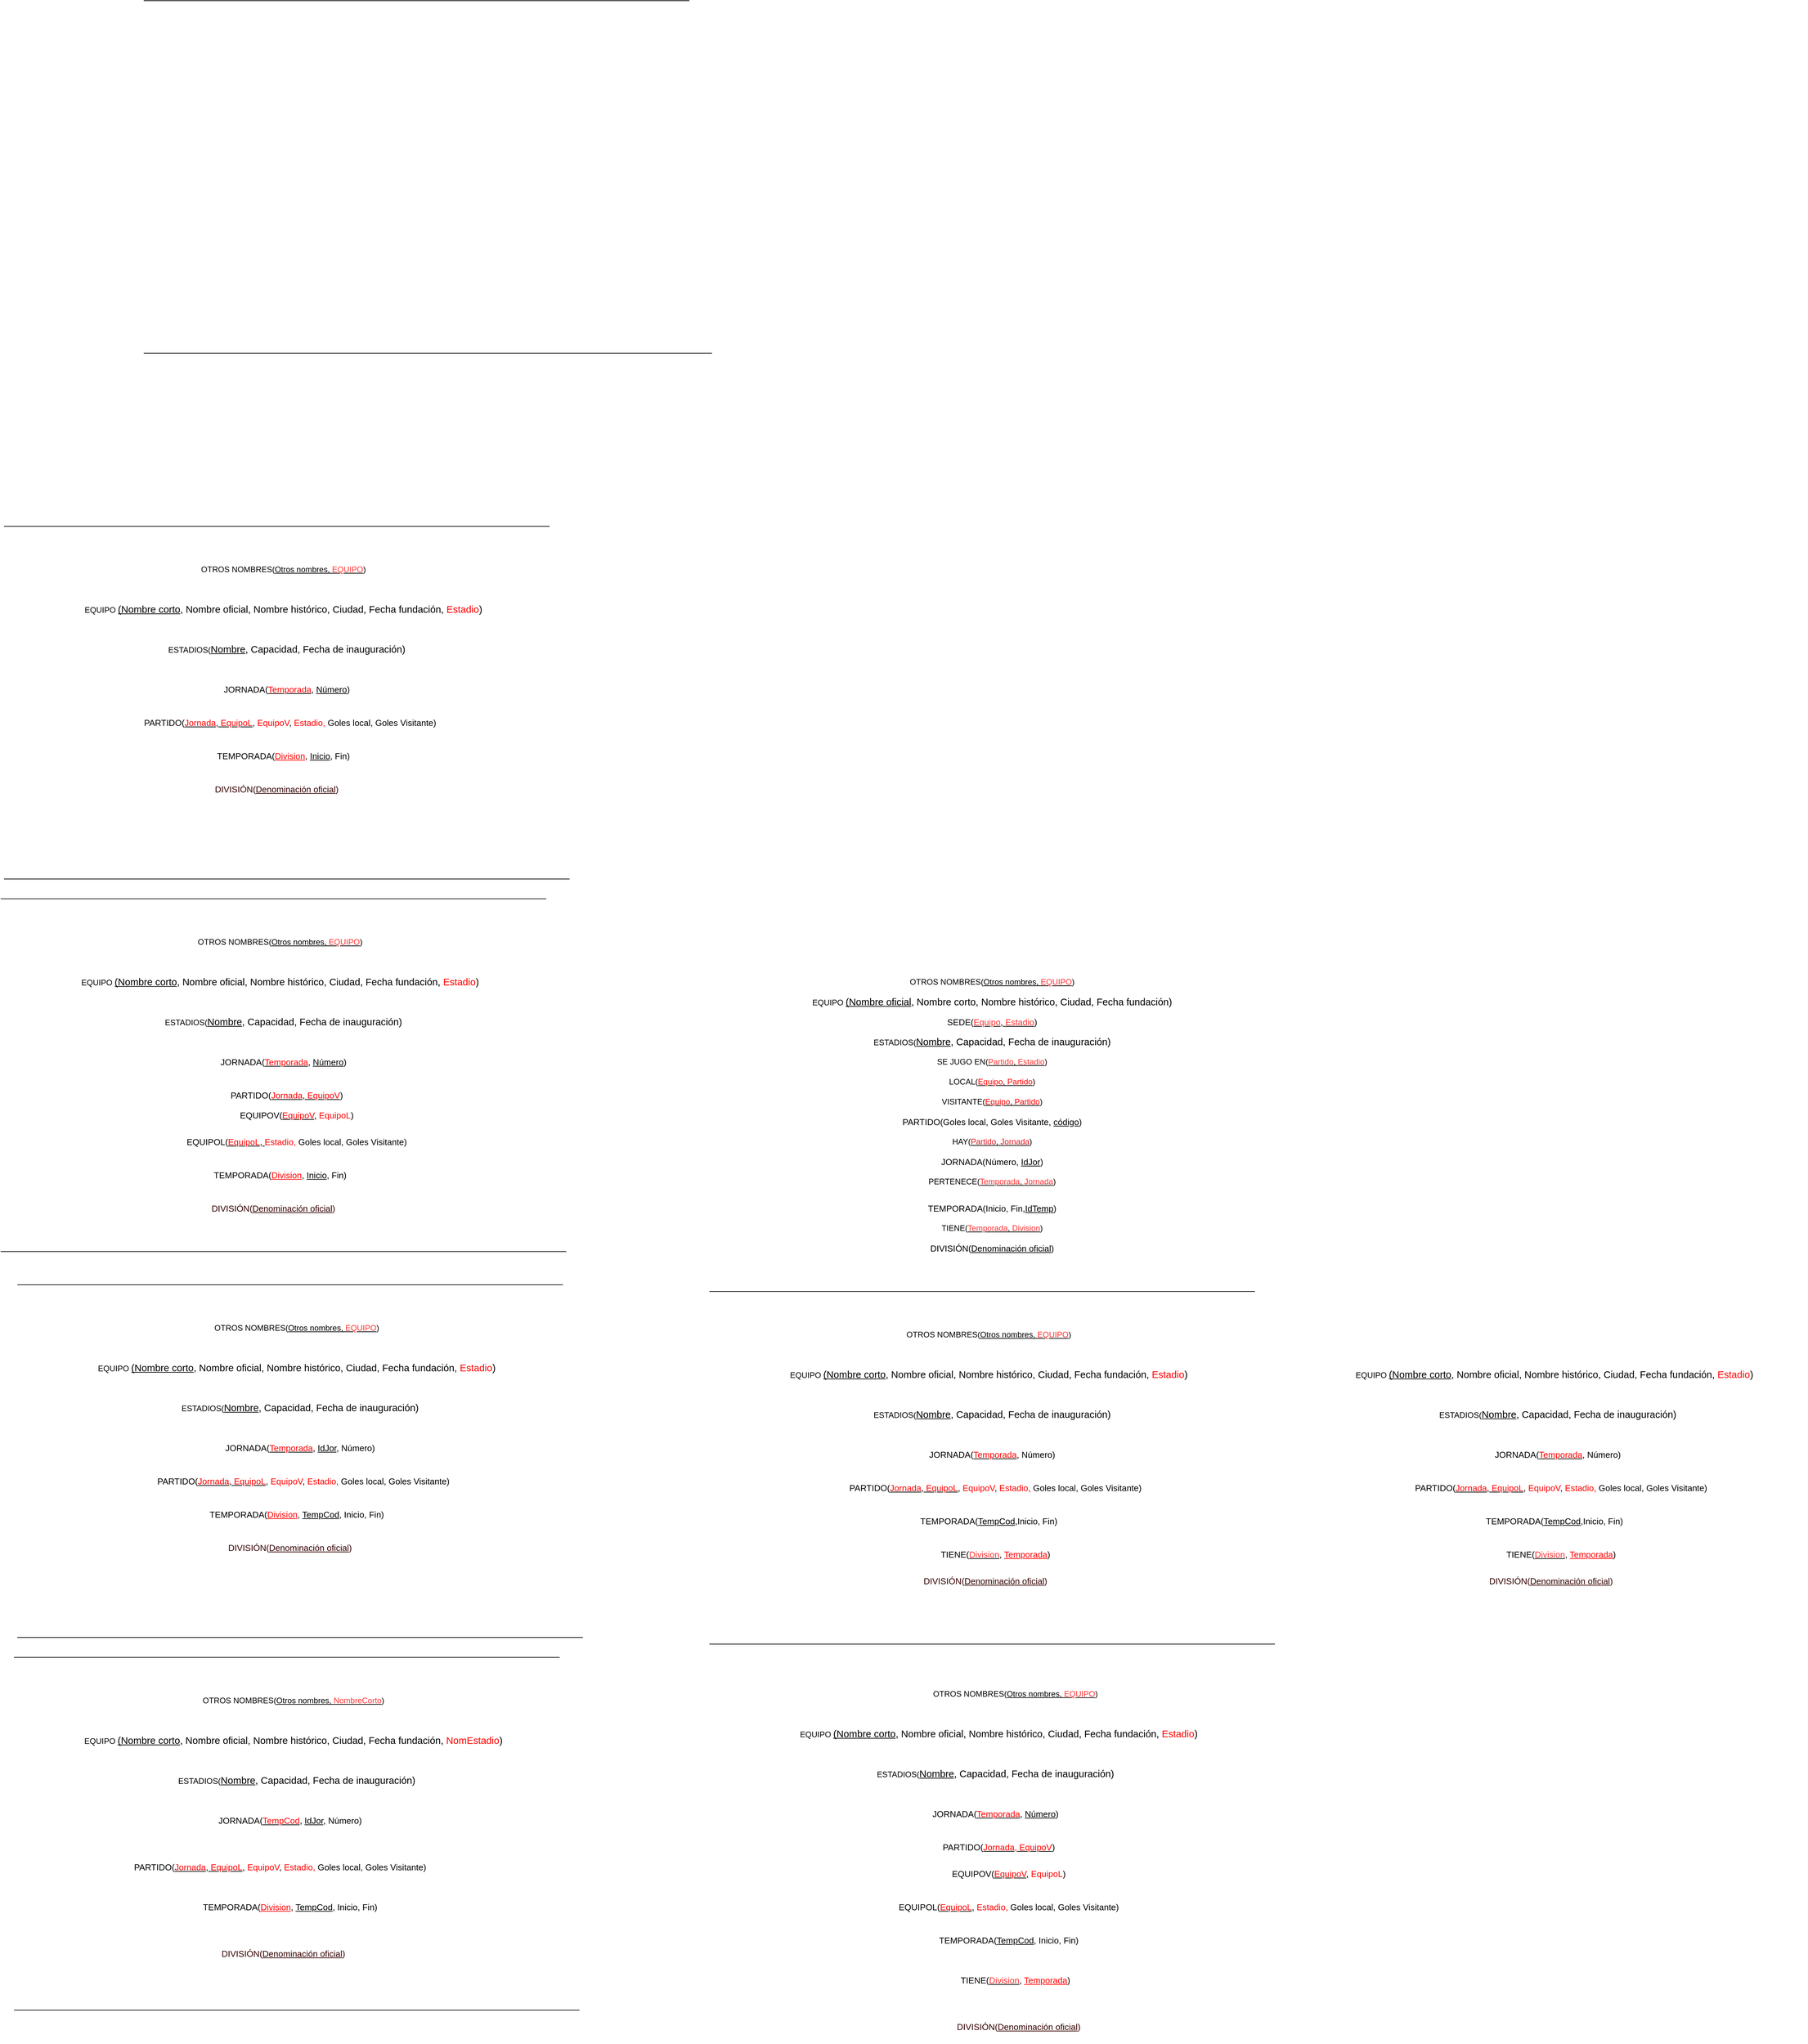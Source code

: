<mxfile version="21.0.6" type="github">
  <diagram name="Página-1" id="bFc177rZqauS8_UFmHUF">
    <mxGraphModel dx="2359" dy="796" grid="1" gridSize="10" guides="1" tooltips="1" connect="1" arrows="1" fold="1" page="1" pageScale="1" pageWidth="850" pageHeight="1100" math="0" shadow="0">
      <root>
        <mxCell id="0" />
        <mxCell id="1" parent="0" />
        <mxCell id="71our_25g1-sSd3xkeTl-2" value="" style="endArrow=none;html=1;rounded=0;" parent="1" edge="1">
          <mxGeometry width="50" height="50" relative="1" as="geometry">
            <mxPoint y="570" as="sourcePoint" />
            <mxPoint x="820" y="570" as="targetPoint" />
          </mxGeometry>
        </mxCell>
        <mxCell id="nPSzMF2Y76bOz469ZsUw-8" value="" style="endArrow=none;html=1;rounded=0;fontColor=#FF0000;" parent="1" edge="1">
          <mxGeometry width="50" height="50" relative="1" as="geometry">
            <mxPoint y="1100" as="sourcePoint" />
            <mxPoint x="854" y="1100" as="targetPoint" />
          </mxGeometry>
        </mxCell>
        <mxCell id="bpUoY-azuozFuM2oqxzm-1" value="EQUIPO &lt;span style=&quot;font-size: 11pt; font-family: Arial; color: rgb(0, 0, 0); background-color: transparent; font-weight: 400; font-style: normal; font-variant: normal; text-decoration: underline; text-decoration-skip-ink: none; vertical-align: baseline;&quot;&gt;(Nombre oficial&lt;/span&gt;&lt;span style=&quot;font-size: 11pt; font-family: Arial; color: rgb(0, 0, 0); background-color: transparent; font-weight: 400; font-style: normal; font-variant: normal; text-decoration: none; vertical-align: baseline;&quot;&gt;, Nombre corto, Nombre histórico, Ciudad, Fecha fundación)&lt;/span&gt;" style="text;html=1;strokeColor=none;fillColor=none;align=center;verticalAlign=middle;whiteSpace=wrap;rounded=0;" vertex="1" parent="1">
          <mxGeometry x="905" y="2060" width="740" height="30" as="geometry" />
        </mxCell>
        <mxCell id="bpUoY-azuozFuM2oqxzm-2" value="&lt;p id=&quot;docs-internal-guid-ae7be185-7fff-9508-fb25-8bbcf56c84a8&quot; style=&quot;line-height:1.38;margin-top:0pt;margin-bottom:0pt;&quot; dir=&quot;ltr&quot;&gt;ESTADIOS(&lt;span style=&quot;font-size: 11pt; font-family: Arial; color: rgb(0, 0, 0); background-color: transparent; font-weight: 400; font-style: normal; font-variant: normal; text-decoration: underline; text-decoration-skip-ink: none; vertical-align: baseline;&quot;&gt;Nombre&lt;/span&gt;&lt;span style=&quot;font-size: 11pt; font-family: Arial; color: rgb(0, 0, 0); background-color: transparent; font-weight: 400; font-style: normal; font-variant: normal; text-decoration: none; vertical-align: baseline;&quot;&gt;, Capacidad, Fecha de inauguración)&lt;/span&gt;&lt;/p&gt;" style="text;html=1;strokeColor=none;fillColor=none;align=center;verticalAlign=middle;whiteSpace=wrap;rounded=0;" vertex="1" parent="1">
          <mxGeometry x="905" y="2120" width="740" height="30" as="geometry" />
        </mxCell>
        <mxCell id="bpUoY-azuozFuM2oqxzm-3" value="&lt;p id=&quot;docs-internal-guid-b29137fc-7fff-e210-7a7c-c94be5e26367&quot; style=&quot;line-height: 1.38; margin-top: 0pt; margin-bottom: 0pt; font-size: 13px;&quot; dir=&quot;ltr&quot;&gt;&lt;font style=&quot;font-size: 13px;&quot;&gt;PARTIDO(Goles local, Goles Visitante, &lt;u&gt;código&lt;/u&gt;)&lt;/font&gt;&lt;/p&gt;&lt;p id=&quot;docs-internal-guid-ae7be185-7fff-9508-fb25-8bbcf56c84a8&quot; style=&quot;line-height: 1.38; margin-top: 0pt; margin-bottom: 0pt; font-size: 13px;&quot; dir=&quot;ltr&quot;&gt;&lt;/p&gt;" style="text;html=1;strokeColor=none;fillColor=none;align=center;verticalAlign=middle;whiteSpace=wrap;rounded=0;" vertex="1" parent="1">
          <mxGeometry x="905" y="2240" width="740" height="30" as="geometry" />
        </mxCell>
        <mxCell id="bpUoY-azuozFuM2oqxzm-4" value="&lt;p id=&quot;docs-internal-guid-d062ec6a-7fff-5ad4-b682-37d9f37c2bd6&quot; style=&quot;line-height: 1.38; margin-top: 0pt; margin-bottom: 0pt; font-size: 13px;&quot; dir=&quot;ltr&quot;&gt;JORNADA(Número, &lt;u&gt;IdJor&lt;/u&gt;)&lt;/p&gt;&lt;p id=&quot;docs-internal-guid-b29137fc-7fff-e210-7a7c-c94be5e26367&quot; style=&quot;line-height:1.38;margin-top:0pt;margin-bottom:0pt;&quot; dir=&quot;ltr&quot;&gt;&lt;/p&gt;&lt;p id=&quot;docs-internal-guid-ae7be185-7fff-9508-fb25-8bbcf56c84a8&quot; style=&quot;line-height:1.38;margin-top:0pt;margin-bottom:0pt;&quot; dir=&quot;ltr&quot;&gt;&lt;/p&gt;" style="text;html=1;strokeColor=none;fillColor=none;align=center;verticalAlign=middle;whiteSpace=wrap;rounded=0;" vertex="1" parent="1">
          <mxGeometry x="905" y="2300" width="740" height="30" as="geometry" />
        </mxCell>
        <mxCell id="bpUoY-azuozFuM2oqxzm-5" value="&lt;p id=&quot;docs-internal-guid-06d0baa3-7fff-bc2a-16c3-9cde62015013&quot; style=&quot;line-height: 1.38; margin-top: 0pt; margin-bottom: 0pt; font-size: 13px;&quot; dir=&quot;ltr&quot;&gt;TEMPORADA(&lt;span style=&quot;font-family: Arial; color: rgb(0, 0, 0); background-color: transparent; font-style: normal; font-variant: normal; text-decoration-skip-ink: none; vertical-align: baseline;&quot;&gt;Inicio&lt;/span&gt;&lt;span style=&quot;font-family: Arial; color: rgb(0, 0, 0); background-color: transparent; font-style: normal; font-variant: normal; text-decoration: none; vertical-align: baseline;&quot;&gt;, Fin,&lt;u&gt;IdTemp&lt;/u&gt;)&lt;/span&gt;&lt;/p&gt;&lt;p id=&quot;docs-internal-guid-d062ec6a-7fff-5ad4-b682-37d9f37c2bd6&quot; style=&quot;line-height:1.38;margin-top:0pt;margin-bottom:0pt;&quot; dir=&quot;ltr&quot;&gt;&lt;/p&gt;&lt;p id=&quot;docs-internal-guid-b29137fc-7fff-e210-7a7c-c94be5e26367&quot; style=&quot;line-height:1.38;margin-top:0pt;margin-bottom:0pt;&quot; dir=&quot;ltr&quot;&gt;&lt;/p&gt;&lt;p id=&quot;docs-internal-guid-ae7be185-7fff-9508-fb25-8bbcf56c84a8&quot; style=&quot;line-height:1.38;margin-top:0pt;margin-bottom:0pt;&quot; dir=&quot;ltr&quot;&gt;&lt;/p&gt;" style="text;html=1;strokeColor=none;fillColor=none;align=center;verticalAlign=middle;whiteSpace=wrap;rounded=0;" vertex="1" parent="1">
          <mxGeometry x="905" y="2370" width="740" height="30" as="geometry" />
        </mxCell>
        <mxCell id="bpUoY-azuozFuM2oqxzm-6" value="&lt;p id=&quot;docs-internal-guid-3562eadd-7fff-00f9-283a-577bf8721a5b&quot; style=&quot;line-height: 1.38; margin-top: 0pt; margin-bottom: 0pt; font-size: 13px;&quot; dir=&quot;ltr&quot;&gt;&lt;font style=&quot;font-size: 13px;&quot;&gt;DIVISIÓN(&lt;u&gt;Denominación oficial&lt;/u&gt;)&lt;/font&gt;&lt;/p&gt;" style="text;html=1;strokeColor=none;fillColor=none;align=center;verticalAlign=middle;whiteSpace=wrap;rounded=0;" vertex="1" parent="1">
          <mxGeometry x="905" y="2430" width="740" height="30" as="geometry" />
        </mxCell>
        <mxCell id="bpUoY-azuozFuM2oqxzm-7" value="&lt;p id=&quot;docs-internal-guid-3562eadd-7fff-00f9-283a-577bf8721a5b&quot; style=&quot;line-height: 100%; margin-top: 0pt; margin-bottom: 0pt; font-size: 13px;&quot; dir=&quot;ltr&quot;&gt;&lt;font style=&quot;font-size: 13px;&quot;&gt;SEDE(&lt;u&gt;&lt;font color=&quot;#FF3333&quot;&gt;Equipo&lt;/font&gt;, &lt;font color=&quot;#FF3333&quot;&gt;Estadio&lt;/font&gt;&lt;/u&gt;)&lt;/font&gt;&lt;/p&gt;" style="text;html=1;strokeColor=none;fillColor=none;align=center;verticalAlign=middle;whiteSpace=wrap;rounded=0;" vertex="1" parent="1">
          <mxGeometry x="905" y="2090" width="740" height="30" as="geometry" />
        </mxCell>
        <mxCell id="bpUoY-azuozFuM2oqxzm-8" value="TIENE(&lt;u&gt;&lt;font color=&quot;#FF3333&quot;&gt;Temporada&lt;/font&gt;, &lt;font color=&quot;#FF3333&quot;&gt;Division&lt;/font&gt;&lt;/u&gt;)" style="text;html=1;strokeColor=none;fillColor=none;align=center;verticalAlign=middle;whiteSpace=wrap;rounded=0;" vertex="1" parent="1">
          <mxGeometry x="905" y="2400" width="740" height="30" as="geometry" />
        </mxCell>
        <mxCell id="bpUoY-azuozFuM2oqxzm-9" value="PERTENECE(&lt;u&gt;&lt;font color=&quot;#FF3333&quot;&gt;Temporada&lt;/font&gt;, &lt;font color=&quot;#FF3333&quot;&gt;Jornada&lt;/font&gt;&lt;/u&gt;)" style="text;html=1;strokeColor=none;fillColor=none;align=center;verticalAlign=middle;whiteSpace=wrap;rounded=0;" vertex="1" parent="1">
          <mxGeometry x="905" y="2330" width="740" height="30" as="geometry" />
        </mxCell>
        <mxCell id="bpUoY-azuozFuM2oqxzm-10" value="HAY(&lt;u&gt;&lt;font color=&quot;#e01b24&quot;&gt;Partido&lt;/font&gt;, &lt;font color=&quot;#e01b24&quot;&gt;Jornada&lt;/font&gt;&lt;/u&gt;)" style="text;html=1;strokeColor=none;fillColor=none;align=center;verticalAlign=middle;whiteSpace=wrap;rounded=0;" vertex="1" parent="1">
          <mxGeometry x="905" y="2270" width="740" height="30" as="geometry" />
        </mxCell>
        <mxCell id="bpUoY-azuozFuM2oqxzm-11" value="SE JUGO EN(&lt;u&gt;&lt;font color=&quot;#FF3333&quot;&gt;Partido&lt;/font&gt;, &lt;font color=&quot;#FF3333&quot;&gt;Estadio&lt;/font&gt;&lt;/u&gt;)" style="text;html=1;strokeColor=none;fillColor=none;align=center;verticalAlign=middle;whiteSpace=wrap;rounded=0;" vertex="1" parent="1">
          <mxGeometry x="905" y="2150" width="740" height="30" as="geometry" />
        </mxCell>
        <mxCell id="bpUoY-azuozFuM2oqxzm-12" value="LOCAL(&lt;u&gt;&lt;font color=&quot;#FF0000&quot;&gt;Equipo&lt;/font&gt;, &lt;font color=&quot;#FF0000&quot;&gt;Partido&lt;/font&gt;&lt;/u&gt;)" style="text;html=1;strokeColor=none;fillColor=none;align=center;verticalAlign=middle;whiteSpace=wrap;rounded=0;" vertex="1" parent="1">
          <mxGeometry x="905" y="2180" width="740" height="30" as="geometry" />
        </mxCell>
        <mxCell id="bpUoY-azuozFuM2oqxzm-13" value="VISITANTE(&lt;u&gt;&lt;font color=&quot;#FF0000&quot;&gt;Equipo&lt;/font&gt;, &lt;font color=&quot;#FF0000&quot;&gt;Partido&lt;/font&gt;&lt;/u&gt;)" style="text;html=1;strokeColor=none;fillColor=none;align=center;verticalAlign=middle;whiteSpace=wrap;rounded=0;" vertex="1" parent="1">
          <mxGeometry x="905" y="2210" width="740" height="30" as="geometry" />
        </mxCell>
        <mxCell id="bpUoY-azuozFuM2oqxzm-14" value="OTROS NOMBRES(&lt;u&gt;Otros nombres, &lt;font color=&quot;#FF3333&quot;&gt;EQUIPO&lt;/font&gt;&lt;/u&gt;)" style="text;html=1;strokeColor=none;fillColor=none;align=center;verticalAlign=middle;whiteSpace=wrap;rounded=0;" vertex="1" parent="1">
          <mxGeometry x="905" y="2030" width="740" height="30" as="geometry" />
        </mxCell>
        <mxCell id="bpUoY-azuozFuM2oqxzm-15" value="EQUIPO &lt;span style=&quot;font-size: 11pt; font-family: Arial; color: rgb(0, 0, 0); background-color: transparent; font-weight: 400; font-style: normal; font-variant: normal; text-decoration: underline; text-decoration-skip-ink: none; vertical-align: baseline;&quot;&gt;(Nombre corto&lt;/span&gt;&lt;span style=&quot;font-size: 11pt; font-family: Arial; color: rgb(0, 0, 0); background-color: transparent; font-weight: 400; font-style: normal; font-variant: normal; text-decoration: none; vertical-align: baseline;&quot;&gt;, Nombre oficial, Nombre histórico, Ciudad, Fecha fundación, &lt;font color=&quot;#FF0000&quot;&gt;Estadio&lt;/font&gt;)&lt;/span&gt;" style="text;html=1;strokeColor=none;fillColor=none;align=center;verticalAlign=middle;whiteSpace=wrap;rounded=0;" vertex="1" parent="1">
          <mxGeometry x="900" y="2620" width="740" height="30" as="geometry" />
        </mxCell>
        <mxCell id="bpUoY-azuozFuM2oqxzm-16" value="" style="endArrow=none;html=1;rounded=0;" edge="1" parent="1">
          <mxGeometry width="50" height="50" relative="1" as="geometry">
            <mxPoint x="850" y="2510" as="sourcePoint" />
            <mxPoint x="1670" y="2510" as="targetPoint" />
          </mxGeometry>
        </mxCell>
        <mxCell id="bpUoY-azuozFuM2oqxzm-17" value="&lt;p id=&quot;docs-internal-guid-b29137fc-7fff-e210-7a7c-c94be5e26367&quot; style=&quot;line-height: 1.38; margin-top: 0pt; margin-bottom: 0pt; font-size: 13px;&quot; dir=&quot;ltr&quot;&gt;&lt;font style=&quot;font-size: 13px;&quot;&gt;PARTIDO(&lt;u&gt;&lt;font color=&quot;#FF0000&quot;&gt;Jornada&lt;/font&gt;, &lt;font color=&quot;#FF0000&quot;&gt;EquipoL&lt;/font&gt;,&lt;/u&gt;&lt;font color=&quot;#FF0000&quot;&gt; EquipoV&lt;/font&gt;&lt;/font&gt;&lt;font style=&quot;font-size: 13px;&quot;&gt;, &lt;/font&gt;&lt;font style=&quot;font-size: 13px;&quot;&gt;&lt;font color=&quot;#FF0000&quot;&gt;Estadio&lt;/font&gt;&lt;u&gt;&lt;font color=&quot;#FF0000&quot;&gt;,&lt;/font&gt;&lt;/u&gt;&lt;font color=&quot;#FF0000&quot;&gt; &lt;/font&gt;&lt;/font&gt;&lt;font style=&quot;font-size: 13px;&quot;&gt;Goles local, Goles Visitante)&lt;/font&gt;&lt;/p&gt;&lt;p id=&quot;docs-internal-guid-ae7be185-7fff-9508-fb25-8bbcf56c84a8&quot; style=&quot;line-height: 1.38; margin-top: 0pt; margin-bottom: 0pt; font-size: 13px;&quot; dir=&quot;ltr&quot;&gt;&lt;/p&gt;" style="text;html=1;strokeColor=none;fillColor=none;align=center;verticalAlign=middle;whiteSpace=wrap;rounded=0;" vertex="1" parent="1">
          <mxGeometry x="910" y="2790" width="740" height="30" as="geometry" />
        </mxCell>
        <mxCell id="bpUoY-azuozFuM2oqxzm-18" value="&lt;p id=&quot;docs-internal-guid-ae7be185-7fff-9508-fb25-8bbcf56c84a8&quot; style=&quot;line-height:1.38;margin-top:0pt;margin-bottom:0pt;&quot; dir=&quot;ltr&quot;&gt;ESTADIOS(&lt;span style=&quot;font-size: 11pt; font-family: Arial; color: rgb(0, 0, 0); background-color: transparent; font-weight: 400; font-style: normal; font-variant: normal; text-decoration: underline; text-decoration-skip-ink: none; vertical-align: baseline;&quot;&gt;Nombre&lt;/span&gt;&lt;span style=&quot;font-size: 11pt; font-family: Arial; color: rgb(0, 0, 0); background-color: transparent; font-weight: 400; font-style: normal; font-variant: normal; text-decoration: none; vertical-align: baseline;&quot;&gt;, Capacidad, Fecha de inauguración)&lt;/span&gt;&lt;/p&gt;" style="text;html=1;strokeColor=none;fillColor=none;align=center;verticalAlign=middle;whiteSpace=wrap;rounded=0;" vertex="1" parent="1">
          <mxGeometry x="905" y="2680" width="740" height="30" as="geometry" />
        </mxCell>
        <mxCell id="bpUoY-azuozFuM2oqxzm-19" value="&lt;p id=&quot;docs-internal-guid-d062ec6a-7fff-5ad4-b682-37d9f37c2bd6&quot; style=&quot;line-height: 1.38; margin-top: 0pt; margin-bottom: 0pt; font-size: 13px;&quot; dir=&quot;ltr&quot;&gt;JORNADA(&lt;u&gt;&lt;font color=&quot;#FF0000&quot;&gt;Temporada&lt;/font&gt;&lt;/u&gt;, Número)&lt;/p&gt;&lt;p id=&quot;docs-internal-guid-b29137fc-7fff-e210-7a7c-c94be5e26367&quot; style=&quot;line-height:1.38;margin-top:0pt;margin-bottom:0pt;&quot; dir=&quot;ltr&quot;&gt;&lt;/p&gt;&lt;p id=&quot;docs-internal-guid-ae7be185-7fff-9508-fb25-8bbcf56c84a8&quot; style=&quot;line-height:1.38;margin-top:0pt;margin-bottom:0pt;&quot; dir=&quot;ltr&quot;&gt;&lt;/p&gt;" style="text;html=1;strokeColor=none;fillColor=none;align=center;verticalAlign=middle;whiteSpace=wrap;rounded=0;" vertex="1" parent="1">
          <mxGeometry x="905" y="2740" width="740" height="30" as="geometry" />
        </mxCell>
        <mxCell id="bpUoY-azuozFuM2oqxzm-20" value="&lt;p id=&quot;docs-internal-guid-06d0baa3-7fff-bc2a-16c3-9cde62015013&quot; style=&quot;line-height: 1.38; margin-top: 0pt; margin-bottom: 0pt; font-size: 13px;&quot; dir=&quot;ltr&quot;&gt;TEMPORADA(&lt;u&gt;TempCod&lt;/u&gt;,&lt;span style=&quot;font-family: Arial; color: rgb(0, 0, 0); background-color: transparent; font-style: normal; font-variant: normal; text-decoration-skip-ink: none; vertical-align: baseline;&quot;&gt;Inicio&lt;/span&gt;&lt;span style=&quot;font-family: Arial; color: rgb(0, 0, 0); background-color: transparent; font-style: normal; font-variant: normal; text-decoration: none; vertical-align: baseline;&quot;&gt;, Fin)&lt;/span&gt;&lt;/p&gt;&lt;p id=&quot;docs-internal-guid-d062ec6a-7fff-5ad4-b682-37d9f37c2bd6&quot; style=&quot;line-height:1.38;margin-top:0pt;margin-bottom:0pt;&quot; dir=&quot;ltr&quot;&gt;&lt;/p&gt;&lt;p id=&quot;docs-internal-guid-b29137fc-7fff-e210-7a7c-c94be5e26367&quot; style=&quot;line-height:1.38;margin-top:0pt;margin-bottom:0pt;&quot; dir=&quot;ltr&quot;&gt;&lt;/p&gt;&lt;p id=&quot;docs-internal-guid-ae7be185-7fff-9508-fb25-8bbcf56c84a8&quot; style=&quot;line-height:1.38;margin-top:0pt;margin-bottom:0pt;&quot; dir=&quot;ltr&quot;&gt;&lt;/p&gt;" style="text;html=1;strokeColor=none;fillColor=none;align=center;verticalAlign=middle;whiteSpace=wrap;rounded=0;" vertex="1" parent="1">
          <mxGeometry x="900" y="2840" width="740" height="30" as="geometry" />
        </mxCell>
        <mxCell id="bpUoY-azuozFuM2oqxzm-21" value="&lt;p id=&quot;docs-internal-guid-3562eadd-7fff-00f9-283a-577bf8721a5b&quot; style=&quot;line-height: 1.38; margin-top: 0pt; margin-bottom: 0pt; font-size: 13px;&quot; dir=&quot;ltr&quot;&gt;&lt;font style=&quot;font-size: 13px;&quot; color=&quot;#330000&quot;&gt;DIVISIÓN(&lt;u&gt;Denominación oficial&lt;/u&gt;)&lt;/font&gt;&lt;/p&gt;" style="text;whiteSpace=wrap;html=1;fontColor=#FF3333;" vertex="1" parent="1">
          <mxGeometry x="1170" y="2930" width="220" height="40" as="geometry" />
        </mxCell>
        <mxCell id="bpUoY-azuozFuM2oqxzm-22" value="&lt;p id=&quot;docs-internal-guid-06d0baa3-7fff-bc2a-16c3-9cde62015013&quot; style=&quot;line-height: 1.38; margin-top: 0pt; margin-bottom: 0pt; font-size: 13px;&quot; dir=&quot;ltr&quot;&gt;TIENE(&lt;u&gt;&lt;font color=&quot;#FF3333&quot;&gt;Division&lt;/font&gt;&lt;/u&gt;, &lt;font color=&quot;#ff0000&quot;&gt;&lt;u&gt;Temporada&lt;/u&gt;&lt;/font&gt;&lt;span style=&quot;font-family: Arial; color: rgb(0, 0, 0); background-color: transparent; font-style: normal; font-variant: normal; text-decoration: none; vertical-align: baseline;&quot;&gt;)&lt;/span&gt;&lt;/p&gt;&lt;p id=&quot;docs-internal-guid-d062ec6a-7fff-5ad4-b682-37d9f37c2bd6&quot; style=&quot;line-height:1.38;margin-top:0pt;margin-bottom:0pt;&quot; dir=&quot;ltr&quot;&gt;&lt;/p&gt;&lt;p id=&quot;docs-internal-guid-b29137fc-7fff-e210-7a7c-c94be5e26367&quot; style=&quot;line-height:1.38;margin-top:0pt;margin-bottom:0pt;&quot; dir=&quot;ltr&quot;&gt;&lt;/p&gt;&lt;p id=&quot;docs-internal-guid-ae7be185-7fff-9508-fb25-8bbcf56c84a8&quot; style=&quot;line-height:1.38;margin-top:0pt;margin-bottom:0pt;&quot; dir=&quot;ltr&quot;&gt;&lt;/p&gt;" style="text;html=1;strokeColor=none;fillColor=none;align=center;verticalAlign=middle;whiteSpace=wrap;rounded=0;" vertex="1" parent="1">
          <mxGeometry x="910" y="2890" width="740" height="30" as="geometry" />
        </mxCell>
        <mxCell id="bpUoY-azuozFuM2oqxzm-23" value="EQUIPO &lt;span style=&quot;font-size: 11pt; font-family: Arial; color: rgb(0, 0, 0); background-color: transparent; font-weight: 400; font-style: normal; font-variant: normal; text-decoration: underline; text-decoration-skip-ink: none; vertical-align: baseline;&quot;&gt;(Nombre corto&lt;/span&gt;&lt;span style=&quot;font-size: 11pt; font-family: Arial; color: rgb(0, 0, 0); background-color: transparent; font-weight: 400; font-style: normal; font-variant: normal; text-decoration: none; vertical-align: baseline;&quot;&gt;, Nombre oficial, Nombre histórico, Ciudad, Fecha fundación, &lt;font color=&quot;#FF0000&quot;&gt;Estadio&lt;/font&gt;)&lt;/span&gt;" style="text;html=1;strokeColor=none;fillColor=none;align=center;verticalAlign=middle;whiteSpace=wrap;rounded=0;" vertex="1" parent="1">
          <mxGeometry x="915" y="3160" width="740" height="30" as="geometry" />
        </mxCell>
        <mxCell id="bpUoY-azuozFuM2oqxzm-24" value="&lt;p id=&quot;docs-internal-guid-b29137fc-7fff-e210-7a7c-c94be5e26367&quot; style=&quot;line-height: 1.38; margin-top: 0pt; margin-bottom: 0pt; font-size: 13px;&quot; dir=&quot;ltr&quot;&gt;&lt;font style=&quot;font-size: 13px;&quot;&gt;PARTIDO(&lt;u&gt;&lt;font color=&quot;#FF0000&quot;&gt;Jornada, EquipoV&lt;/font&gt;&lt;/u&gt;&lt;/font&gt;&lt;font style=&quot;font-size: 13px;&quot;&gt;)&lt;/font&gt;&lt;/p&gt;&lt;p id=&quot;docs-internal-guid-ae7be185-7fff-9508-fb25-8bbcf56c84a8&quot; style=&quot;line-height: 1.38; margin-top: 0pt; margin-bottom: 0pt; font-size: 13px;&quot; dir=&quot;ltr&quot;&gt;&lt;/p&gt;" style="text;html=1;strokeColor=none;fillColor=none;align=center;verticalAlign=middle;whiteSpace=wrap;rounded=0;" vertex="1" parent="1">
          <mxGeometry x="915" y="3330" width="740" height="30" as="geometry" />
        </mxCell>
        <mxCell id="bpUoY-azuozFuM2oqxzm-25" value="&lt;p id=&quot;docs-internal-guid-ae7be185-7fff-9508-fb25-8bbcf56c84a8&quot; style=&quot;line-height:1.38;margin-top:0pt;margin-bottom:0pt;&quot; dir=&quot;ltr&quot;&gt;ESTADIOS(&lt;span style=&quot;font-size: 11pt; font-family: Arial; color: rgb(0, 0, 0); background-color: transparent; font-weight: 400; font-style: normal; font-variant: normal; text-decoration: underline; text-decoration-skip-ink: none; vertical-align: baseline;&quot;&gt;Nombre&lt;/span&gt;&lt;span style=&quot;font-size: 11pt; font-family: Arial; color: rgb(0, 0, 0); background-color: transparent; font-weight: 400; font-style: normal; font-variant: normal; text-decoration: none; vertical-align: baseline;&quot;&gt;, Capacidad, Fecha de inauguración)&lt;/span&gt;&lt;/p&gt;" style="text;html=1;strokeColor=none;fillColor=none;align=center;verticalAlign=middle;whiteSpace=wrap;rounded=0;" vertex="1" parent="1">
          <mxGeometry x="910" y="3220" width="740" height="30" as="geometry" />
        </mxCell>
        <mxCell id="bpUoY-azuozFuM2oqxzm-26" value="&lt;p id=&quot;docs-internal-guid-d062ec6a-7fff-5ad4-b682-37d9f37c2bd6&quot; style=&quot;line-height: 1.38; margin-top: 0pt; margin-bottom: 0pt; font-size: 13px;&quot; dir=&quot;ltr&quot;&gt;JORNADA(&lt;u&gt;&lt;font color=&quot;#FF0000&quot;&gt;Temporada&lt;/font&gt;&lt;/u&gt;, &lt;u&gt;Número&lt;/u&gt;)&lt;/p&gt;&lt;p id=&quot;docs-internal-guid-b29137fc-7fff-e210-7a7c-c94be5e26367&quot; style=&quot;line-height:1.38;margin-top:0pt;margin-bottom:0pt;&quot; dir=&quot;ltr&quot;&gt;&lt;/p&gt;&lt;p id=&quot;docs-internal-guid-ae7be185-7fff-9508-fb25-8bbcf56c84a8&quot; style=&quot;line-height:1.38;margin-top:0pt;margin-bottom:0pt;&quot; dir=&quot;ltr&quot;&gt;&lt;/p&gt;" style="text;html=1;strokeColor=none;fillColor=none;align=center;verticalAlign=middle;whiteSpace=wrap;rounded=0;" vertex="1" parent="1">
          <mxGeometry x="910" y="3280" width="740" height="30" as="geometry" />
        </mxCell>
        <mxCell id="bpUoY-azuozFuM2oqxzm-27" value="&lt;p id=&quot;docs-internal-guid-06d0baa3-7fff-bc2a-16c3-9cde62015013&quot; style=&quot;line-height: 1.38; margin-top: 0pt; margin-bottom: 0pt; font-size: 13px;&quot; dir=&quot;ltr&quot;&gt;TEMPORADA(&lt;u style=&quot;&quot;&gt;TempCod&lt;/u&gt;, Inicio, Fin&lt;span style=&quot;font-family: Arial; color: rgb(0, 0, 0); background-color: transparent; font-style: normal; font-variant: normal; text-decoration: none; vertical-align: baseline;&quot;&gt;)&lt;/span&gt;&lt;/p&gt;&lt;p id=&quot;docs-internal-guid-d062ec6a-7fff-5ad4-b682-37d9f37c2bd6&quot; style=&quot;line-height:1.38;margin-top:0pt;margin-bottom:0pt;&quot; dir=&quot;ltr&quot;&gt;&lt;/p&gt;&lt;p id=&quot;docs-internal-guid-b29137fc-7fff-e210-7a7c-c94be5e26367&quot; style=&quot;line-height:1.38;margin-top:0pt;margin-bottom:0pt;&quot; dir=&quot;ltr&quot;&gt;&lt;/p&gt;&lt;p id=&quot;docs-internal-guid-ae7be185-7fff-9508-fb25-8bbcf56c84a8&quot; style=&quot;line-height:1.38;margin-top:0pt;margin-bottom:0pt;&quot; dir=&quot;ltr&quot;&gt;&lt;/p&gt;" style="text;html=1;strokeColor=none;fillColor=none;align=center;verticalAlign=middle;whiteSpace=wrap;rounded=0;" vertex="1" parent="1">
          <mxGeometry x="930" y="3470" width="740" height="30" as="geometry" />
        </mxCell>
        <mxCell id="bpUoY-azuozFuM2oqxzm-28" value="&lt;p id=&quot;docs-internal-guid-3562eadd-7fff-00f9-283a-577bf8721a5b&quot; style=&quot;line-height: 1.38; margin-top: 0pt; margin-bottom: 0pt; font-size: 13px;&quot; dir=&quot;ltr&quot;&gt;&lt;font style=&quot;font-size: 13px;&quot; color=&quot;#330000&quot;&gt;DIVISIÓN(&lt;u&gt;Denominación oficial&lt;/u&gt;)&lt;/font&gt;&lt;/p&gt;" style="text;whiteSpace=wrap;html=1;fontColor=#FF3333;" vertex="1" parent="1">
          <mxGeometry x="1220" y="3600" width="220" height="40" as="geometry" />
        </mxCell>
        <mxCell id="bpUoY-azuozFuM2oqxzm-29" value="&lt;p id=&quot;docs-internal-guid-06d0baa3-7fff-bc2a-16c3-9cde62015013&quot; style=&quot;line-height: 1.38; margin-top: 0pt; margin-bottom: 0pt; font-size: 13px;&quot; dir=&quot;ltr&quot;&gt;TIENE(&lt;u&gt;&lt;font color=&quot;#FF3333&quot;&gt;Division&lt;/font&gt;&lt;/u&gt;, &lt;font color=&quot;#ff0000&quot;&gt;&lt;u&gt;Temporada&lt;/u&gt;&lt;/font&gt;&lt;span style=&quot;font-family: Arial; color: rgb(0, 0, 0); background-color: transparent; font-style: normal; font-variant: normal; text-decoration: none; vertical-align: baseline;&quot;&gt;)&lt;/span&gt;&lt;/p&gt;&lt;p id=&quot;docs-internal-guid-d062ec6a-7fff-5ad4-b682-37d9f37c2bd6&quot; style=&quot;line-height:1.38;margin-top:0pt;margin-bottom:0pt;&quot; dir=&quot;ltr&quot;&gt;&lt;/p&gt;&lt;p id=&quot;docs-internal-guid-b29137fc-7fff-e210-7a7c-c94be5e26367&quot; style=&quot;line-height:1.38;margin-top:0pt;margin-bottom:0pt;&quot; dir=&quot;ltr&quot;&gt;&lt;/p&gt;&lt;p id=&quot;docs-internal-guid-ae7be185-7fff-9508-fb25-8bbcf56c84a8&quot; style=&quot;line-height:1.38;margin-top:0pt;margin-bottom:0pt;&quot; dir=&quot;ltr&quot;&gt;&lt;/p&gt;" style="text;html=1;strokeColor=none;fillColor=none;align=center;verticalAlign=middle;whiteSpace=wrap;rounded=0;" vertex="1" parent="1">
          <mxGeometry x="940" y="3530" width="740" height="30" as="geometry" />
        </mxCell>
        <mxCell id="bpUoY-azuozFuM2oqxzm-30" value="" style="endArrow=none;html=1;rounded=0;fontColor=#FF0000;" edge="1" parent="1">
          <mxGeometry width="50" height="50" relative="1" as="geometry">
            <mxPoint x="850" y="3040" as="sourcePoint" />
            <mxPoint x="1700" y="3040" as="targetPoint" />
          </mxGeometry>
        </mxCell>
        <mxCell id="bpUoY-azuozFuM2oqxzm-31" value="&lt;p id=&quot;docs-internal-guid-b29137fc-7fff-e210-7a7c-c94be5e26367&quot; style=&quot;line-height: 1.38; margin-top: 0pt; margin-bottom: 0pt; font-size: 13px;&quot; dir=&quot;ltr&quot;&gt;&lt;font style=&quot;font-size: 13px;&quot;&gt;EQUIPOV(&lt;u&gt;&lt;font color=&quot;#ff0000&quot;&gt;EquipoV&lt;/font&gt;,&lt;/u&gt;&lt;font color=&quot;#FF0000&quot;&gt; EquipoL&lt;/font&gt;&lt;/font&gt;&lt;font style=&quot;font-size: 13px;&quot;&gt;)&lt;/font&gt;&lt;/p&gt;&lt;p id=&quot;docs-internal-guid-ae7be185-7fff-9508-fb25-8bbcf56c84a8&quot; style=&quot;line-height: 1.38; margin-top: 0pt; margin-bottom: 0pt; font-size: 13px;&quot; dir=&quot;ltr&quot;&gt;&lt;/p&gt;" style="text;html=1;strokeColor=none;fillColor=none;align=center;verticalAlign=middle;whiteSpace=wrap;rounded=0;" vertex="1" parent="1">
          <mxGeometry x="930" y="3370" width="740" height="30" as="geometry" />
        </mxCell>
        <mxCell id="bpUoY-azuozFuM2oqxzm-32" value="&lt;p id=&quot;docs-internal-guid-b29137fc-7fff-e210-7a7c-c94be5e26367&quot; style=&quot;line-height: 1.38; margin-top: 0pt; margin-bottom: 0pt; font-size: 13px;&quot; dir=&quot;ltr&quot;&gt;&lt;font style=&quot;font-size: 13px;&quot;&gt;EQUIPOL(&lt;u style=&quot;&quot;&gt;&lt;font color=&quot;#ff0000&quot;&gt;EquipoL&lt;/font&gt;&lt;/u&gt;&lt;/font&gt;&lt;font style=&quot;font-size: 13px;&quot;&gt;, &lt;/font&gt;&lt;font style=&quot;font-size: 13px;&quot;&gt;&lt;font color=&quot;#ff0000&quot;&gt;Estadio&lt;/font&gt;&lt;font color=&quot;#FF0000&quot;&gt;, &lt;/font&gt;Goles local, Goles Visitante&lt;/font&gt;&lt;font style=&quot;font-size: 13px;&quot;&gt;)&lt;/font&gt;&lt;/p&gt;&lt;p id=&quot;docs-internal-guid-ae7be185-7fff-9508-fb25-8bbcf56c84a8&quot; style=&quot;line-height: 1.38; margin-top: 0pt; margin-bottom: 0pt; font-size: 13px;&quot; dir=&quot;ltr&quot;&gt;&lt;/p&gt;" style="text;html=1;strokeColor=none;fillColor=none;align=center;verticalAlign=middle;whiteSpace=wrap;rounded=0;" vertex="1" parent="1">
          <mxGeometry x="930" y="3420" width="740" height="30" as="geometry" />
        </mxCell>
        <mxCell id="bpUoY-azuozFuM2oqxzm-33" value="OTROS NOMBRES(&lt;u&gt;Otros nombres, &lt;font color=&quot;#FF3333&quot;&gt;EQUIPO&lt;/font&gt;&lt;/u&gt;)" style="text;html=1;strokeColor=none;fillColor=none;align=center;verticalAlign=middle;whiteSpace=wrap;rounded=0;" vertex="1" parent="1">
          <mxGeometry x="940" y="3100" width="740" height="30" as="geometry" />
        </mxCell>
        <mxCell id="bpUoY-azuozFuM2oqxzm-34" value="EQUIPO &lt;span style=&quot;font-size: 11pt; font-family: Arial; color: rgb(0, 0, 0); background-color: transparent; font-weight: 400; font-style: normal; font-variant: normal; text-decoration: underline; text-decoration-skip-ink: none; vertical-align: baseline;&quot;&gt;(Nombre corto&lt;/span&gt;&lt;span style=&quot;font-size: 11pt; font-family: Arial; color: rgb(0, 0, 0); background-color: transparent; font-weight: 400; font-style: normal; font-variant: normal; text-decoration: none; vertical-align: baseline;&quot;&gt;, Nombre oficial, Nombre histórico, Ciudad, Fecha fundación, &lt;font color=&quot;#FF0000&quot;&gt;Estadio&lt;/font&gt;)&lt;/span&gt;" style="text;html=1;strokeColor=none;fillColor=none;align=center;verticalAlign=middle;whiteSpace=wrap;rounded=0;" vertex="1" parent="1">
          <mxGeometry x="1750" y="2620" width="740" height="30" as="geometry" />
        </mxCell>
        <mxCell id="bpUoY-azuozFuM2oqxzm-35" value="&lt;p id=&quot;docs-internal-guid-b29137fc-7fff-e210-7a7c-c94be5e26367&quot; style=&quot;line-height: 1.38; margin-top: 0pt; margin-bottom: 0pt; font-size: 13px;&quot; dir=&quot;ltr&quot;&gt;&lt;font style=&quot;font-size: 13px;&quot;&gt;PARTIDO(&lt;u&gt;&lt;font color=&quot;#FF0000&quot;&gt;Jornada&lt;/font&gt;, &lt;font color=&quot;#FF0000&quot;&gt;EquipoL&lt;/font&gt;,&lt;/u&gt;&lt;font color=&quot;#FF0000&quot;&gt; EquipoV&lt;/font&gt;&lt;/font&gt;&lt;font style=&quot;font-size: 13px;&quot;&gt;, &lt;/font&gt;&lt;font style=&quot;font-size: 13px;&quot;&gt;&lt;font color=&quot;#FF0000&quot;&gt;Estadio&lt;/font&gt;&lt;u&gt;&lt;font color=&quot;#FF0000&quot;&gt;,&lt;/font&gt;&lt;/u&gt;&lt;font color=&quot;#FF0000&quot;&gt; &lt;/font&gt;&lt;/font&gt;&lt;font style=&quot;font-size: 13px;&quot;&gt;Goles local, Goles Visitante)&lt;/font&gt;&lt;/p&gt;&lt;p id=&quot;docs-internal-guid-ae7be185-7fff-9508-fb25-8bbcf56c84a8&quot; style=&quot;line-height: 1.38; margin-top: 0pt; margin-bottom: 0pt; font-size: 13px;&quot; dir=&quot;ltr&quot;&gt;&lt;/p&gt;" style="text;html=1;strokeColor=none;fillColor=none;align=center;verticalAlign=middle;whiteSpace=wrap;rounded=0;" vertex="1" parent="1">
          <mxGeometry x="1760" y="2790" width="740" height="30" as="geometry" />
        </mxCell>
        <mxCell id="bpUoY-azuozFuM2oqxzm-36" value="&lt;p id=&quot;docs-internal-guid-ae7be185-7fff-9508-fb25-8bbcf56c84a8&quot; style=&quot;line-height:1.38;margin-top:0pt;margin-bottom:0pt;&quot; dir=&quot;ltr&quot;&gt;ESTADIOS(&lt;span style=&quot;font-size: 11pt; font-family: Arial; color: rgb(0, 0, 0); background-color: transparent; font-weight: 400; font-style: normal; font-variant: normal; text-decoration: underline; text-decoration-skip-ink: none; vertical-align: baseline;&quot;&gt;Nombre&lt;/span&gt;&lt;span style=&quot;font-size: 11pt; font-family: Arial; color: rgb(0, 0, 0); background-color: transparent; font-weight: 400; font-style: normal; font-variant: normal; text-decoration: none; vertical-align: baseline;&quot;&gt;, Capacidad, Fecha de inauguración)&lt;/span&gt;&lt;/p&gt;" style="text;html=1;strokeColor=none;fillColor=none;align=center;verticalAlign=middle;whiteSpace=wrap;rounded=0;" vertex="1" parent="1">
          <mxGeometry x="1755" y="2680" width="740" height="30" as="geometry" />
        </mxCell>
        <mxCell id="bpUoY-azuozFuM2oqxzm-37" value="&lt;p id=&quot;docs-internal-guid-d062ec6a-7fff-5ad4-b682-37d9f37c2bd6&quot; style=&quot;line-height: 1.38; margin-top: 0pt; margin-bottom: 0pt; font-size: 13px;&quot; dir=&quot;ltr&quot;&gt;JORNADA(&lt;u&gt;&lt;font color=&quot;#FF0000&quot;&gt;Temporada&lt;/font&gt;&lt;/u&gt;, Número)&lt;/p&gt;&lt;p id=&quot;docs-internal-guid-b29137fc-7fff-e210-7a7c-c94be5e26367&quot; style=&quot;line-height:1.38;margin-top:0pt;margin-bottom:0pt;&quot; dir=&quot;ltr&quot;&gt;&lt;/p&gt;&lt;p id=&quot;docs-internal-guid-ae7be185-7fff-9508-fb25-8bbcf56c84a8&quot; style=&quot;line-height:1.38;margin-top:0pt;margin-bottom:0pt;&quot; dir=&quot;ltr&quot;&gt;&lt;/p&gt;" style="text;html=1;strokeColor=none;fillColor=none;align=center;verticalAlign=middle;whiteSpace=wrap;rounded=0;" vertex="1" parent="1">
          <mxGeometry x="1755" y="2740" width="740" height="30" as="geometry" />
        </mxCell>
        <mxCell id="bpUoY-azuozFuM2oqxzm-38" value="&lt;p id=&quot;docs-internal-guid-06d0baa3-7fff-bc2a-16c3-9cde62015013&quot; style=&quot;line-height: 1.38; margin-top: 0pt; margin-bottom: 0pt; font-size: 13px;&quot; dir=&quot;ltr&quot;&gt;TEMPORADA(&lt;u&gt;TempCod&lt;/u&gt;,&lt;span style=&quot;font-family: Arial; color: rgb(0, 0, 0); background-color: transparent; font-style: normal; font-variant: normal; text-decoration-skip-ink: none; vertical-align: baseline;&quot;&gt;Inicio&lt;/span&gt;&lt;span style=&quot;font-family: Arial; color: rgb(0, 0, 0); background-color: transparent; font-style: normal; font-variant: normal; text-decoration: none; vertical-align: baseline;&quot;&gt;, Fin)&lt;/span&gt;&lt;/p&gt;&lt;p id=&quot;docs-internal-guid-d062ec6a-7fff-5ad4-b682-37d9f37c2bd6&quot; style=&quot;line-height:1.38;margin-top:0pt;margin-bottom:0pt;&quot; dir=&quot;ltr&quot;&gt;&lt;/p&gt;&lt;p id=&quot;docs-internal-guid-b29137fc-7fff-e210-7a7c-c94be5e26367&quot; style=&quot;line-height:1.38;margin-top:0pt;margin-bottom:0pt;&quot; dir=&quot;ltr&quot;&gt;&lt;/p&gt;&lt;p id=&quot;docs-internal-guid-ae7be185-7fff-9508-fb25-8bbcf56c84a8&quot; style=&quot;line-height:1.38;margin-top:0pt;margin-bottom:0pt;&quot; dir=&quot;ltr&quot;&gt;&lt;/p&gt;" style="text;html=1;strokeColor=none;fillColor=none;align=center;verticalAlign=middle;whiteSpace=wrap;rounded=0;" vertex="1" parent="1">
          <mxGeometry x="1750" y="2840" width="740" height="30" as="geometry" />
        </mxCell>
        <mxCell id="bpUoY-azuozFuM2oqxzm-39" value="&lt;p id=&quot;docs-internal-guid-3562eadd-7fff-00f9-283a-577bf8721a5b&quot; style=&quot;line-height: 1.38; margin-top: 0pt; margin-bottom: 0pt; font-size: 13px;&quot; dir=&quot;ltr&quot;&gt;&lt;font style=&quot;font-size: 13px;&quot; color=&quot;#330000&quot;&gt;DIVISIÓN(&lt;u&gt;Denominación oficial&lt;/u&gt;)&lt;/font&gt;&lt;/p&gt;" style="text;whiteSpace=wrap;html=1;fontColor=#FF3333;" vertex="1" parent="1">
          <mxGeometry x="2020" y="2930" width="220" height="40" as="geometry" />
        </mxCell>
        <mxCell id="bpUoY-azuozFuM2oqxzm-40" value="&lt;p id=&quot;docs-internal-guid-06d0baa3-7fff-bc2a-16c3-9cde62015013&quot; style=&quot;line-height: 1.38; margin-top: 0pt; margin-bottom: 0pt; font-size: 13px;&quot; dir=&quot;ltr&quot;&gt;TIENE(&lt;u&gt;&lt;font color=&quot;#FF3333&quot;&gt;Division&lt;/font&gt;&lt;/u&gt;, &lt;font color=&quot;#ff0000&quot;&gt;&lt;u&gt;Temporada&lt;/u&gt;&lt;/font&gt;&lt;span style=&quot;font-family: Arial; color: rgb(0, 0, 0); background-color: transparent; font-style: normal; font-variant: normal; text-decoration: none; vertical-align: baseline;&quot;&gt;)&lt;/span&gt;&lt;/p&gt;&lt;p id=&quot;docs-internal-guid-d062ec6a-7fff-5ad4-b682-37d9f37c2bd6&quot; style=&quot;line-height:1.38;margin-top:0pt;margin-bottom:0pt;&quot; dir=&quot;ltr&quot;&gt;&lt;/p&gt;&lt;p id=&quot;docs-internal-guid-b29137fc-7fff-e210-7a7c-c94be5e26367&quot; style=&quot;line-height:1.38;margin-top:0pt;margin-bottom:0pt;&quot; dir=&quot;ltr&quot;&gt;&lt;/p&gt;&lt;p id=&quot;docs-internal-guid-ae7be185-7fff-9508-fb25-8bbcf56c84a8&quot; style=&quot;line-height:1.38;margin-top:0pt;margin-bottom:0pt;&quot; dir=&quot;ltr&quot;&gt;&lt;/p&gt;" style="text;html=1;strokeColor=none;fillColor=none;align=center;verticalAlign=middle;whiteSpace=wrap;rounded=0;" vertex="1" parent="1">
          <mxGeometry x="1760" y="2890" width="740" height="30" as="geometry" />
        </mxCell>
        <mxCell id="bpUoY-azuozFuM2oqxzm-41" value="OTROS NOMBRES(&lt;u&gt;Otros nombres, &lt;font color=&quot;#FF3333&quot;&gt;EQUIPO&lt;/font&gt;&lt;/u&gt;)" style="text;html=1;strokeColor=none;fillColor=none;align=center;verticalAlign=middle;whiteSpace=wrap;rounded=0;" vertex="1" parent="1">
          <mxGeometry x="900" y="2560" width="740" height="30" as="geometry" />
        </mxCell>
        <mxCell id="bpUoY-azuozFuM2oqxzm-42" value="EQUIPO &lt;span style=&quot;font-size: 11pt; font-family: Arial; color: rgb(0, 0, 0); background-color: transparent; font-weight: 400; font-style: normal; font-variant: normal; text-decoration: underline; text-decoration-skip-ink: none; vertical-align: baseline;&quot;&gt;(Nombre corto&lt;/span&gt;&lt;span style=&quot;font-size: 11pt; font-family: Arial; color: rgb(0, 0, 0); background-color: transparent; font-weight: 400; font-style: normal; font-variant: normal; text-decoration: none; vertical-align: baseline;&quot;&gt;, Nombre oficial, Nombre histórico, Ciudad, Fecha fundación, &lt;font color=&quot;#FF0000&quot;&gt;Estadio&lt;/font&gt;)&lt;/span&gt;" style="text;html=1;strokeColor=none;fillColor=none;align=center;verticalAlign=middle;whiteSpace=wrap;rounded=0;" vertex="1" parent="1">
          <mxGeometry x="-160" y="1470" width="740" height="30" as="geometry" />
        </mxCell>
        <mxCell id="bpUoY-azuozFuM2oqxzm-43" value="" style="endArrow=none;html=1;rounded=0;" edge="1" parent="1">
          <mxGeometry width="50" height="50" relative="1" as="geometry">
            <mxPoint x="-210" y="1360" as="sourcePoint" />
            <mxPoint x="610" y="1360" as="targetPoint" />
          </mxGeometry>
        </mxCell>
        <mxCell id="bpUoY-azuozFuM2oqxzm-44" value="&lt;p id=&quot;docs-internal-guid-b29137fc-7fff-e210-7a7c-c94be5e26367&quot; style=&quot;line-height: 1.38; margin-top: 0pt; margin-bottom: 0pt; font-size: 13px;&quot; dir=&quot;ltr&quot;&gt;&lt;font style=&quot;font-size: 13px;&quot;&gt;PARTIDO(&lt;u&gt;&lt;font color=&quot;#FF0000&quot;&gt;Jornada&lt;/font&gt;, &lt;font color=&quot;#FF0000&quot;&gt;EquipoL&lt;/font&gt;,&lt;/u&gt;&lt;font color=&quot;#FF0000&quot;&gt; EquipoV&lt;/font&gt;&lt;/font&gt;&lt;font style=&quot;font-size: 13px;&quot;&gt;, &lt;/font&gt;&lt;font style=&quot;font-size: 13px;&quot;&gt;&lt;font color=&quot;#FF0000&quot;&gt;Estadio&lt;/font&gt;&lt;u&gt;&lt;font color=&quot;#FF0000&quot;&gt;,&lt;/font&gt;&lt;/u&gt;&lt;font color=&quot;#FF0000&quot;&gt; &lt;/font&gt;&lt;/font&gt;&lt;font style=&quot;font-size: 13px;&quot;&gt;Goles local, Goles Visitante)&lt;/font&gt;&lt;/p&gt;&lt;p id=&quot;docs-internal-guid-ae7be185-7fff-9508-fb25-8bbcf56c84a8&quot; style=&quot;line-height: 1.38; margin-top: 0pt; margin-bottom: 0pt; font-size: 13px;&quot; dir=&quot;ltr&quot;&gt;&lt;/p&gt;" style="text;html=1;strokeColor=none;fillColor=none;align=center;verticalAlign=middle;whiteSpace=wrap;rounded=0;" vertex="1" parent="1">
          <mxGeometry x="-150" y="1640" width="740" height="30" as="geometry" />
        </mxCell>
        <mxCell id="bpUoY-azuozFuM2oqxzm-45" value="&lt;p id=&quot;docs-internal-guid-ae7be185-7fff-9508-fb25-8bbcf56c84a8&quot; style=&quot;line-height:1.38;margin-top:0pt;margin-bottom:0pt;&quot; dir=&quot;ltr&quot;&gt;ESTADIOS(&lt;span style=&quot;font-size: 11pt; font-family: Arial; color: rgb(0, 0, 0); background-color: transparent; font-weight: 400; font-style: normal; font-variant: normal; text-decoration: underline; text-decoration-skip-ink: none; vertical-align: baseline;&quot;&gt;Nombre&lt;/span&gt;&lt;span style=&quot;font-size: 11pt; font-family: Arial; color: rgb(0, 0, 0); background-color: transparent; font-weight: 400; font-style: normal; font-variant: normal; text-decoration: none; vertical-align: baseline;&quot;&gt;, Capacidad, Fecha de inauguración)&lt;/span&gt;&lt;/p&gt;" style="text;html=1;strokeColor=none;fillColor=none;align=center;verticalAlign=middle;whiteSpace=wrap;rounded=0;" vertex="1" parent="1">
          <mxGeometry x="-155" y="1530" width="740" height="30" as="geometry" />
        </mxCell>
        <mxCell id="bpUoY-azuozFuM2oqxzm-46" value="&lt;p id=&quot;docs-internal-guid-d062ec6a-7fff-5ad4-b682-37d9f37c2bd6&quot; style=&quot;line-height: 1.38; margin-top: 0pt; margin-bottom: 0pt; font-size: 13px;&quot; dir=&quot;ltr&quot;&gt;JORNADA(&lt;u&gt;&lt;font color=&quot;#FF0000&quot;&gt;Temporada&lt;/font&gt;&lt;/u&gt;, &lt;u&gt;Número&lt;/u&gt;)&lt;/p&gt;&lt;p id=&quot;docs-internal-guid-b29137fc-7fff-e210-7a7c-c94be5e26367&quot; style=&quot;line-height:1.38;margin-top:0pt;margin-bottom:0pt;&quot; dir=&quot;ltr&quot;&gt;&lt;/p&gt;&lt;p id=&quot;docs-internal-guid-ae7be185-7fff-9508-fb25-8bbcf56c84a8&quot; style=&quot;line-height:1.38;margin-top:0pt;margin-bottom:0pt;&quot; dir=&quot;ltr&quot;&gt;&lt;/p&gt;" style="text;html=1;strokeColor=none;fillColor=none;align=center;verticalAlign=middle;whiteSpace=wrap;rounded=0;" vertex="1" parent="1">
          <mxGeometry x="-155" y="1590" width="740" height="30" as="geometry" />
        </mxCell>
        <mxCell id="bpUoY-azuozFuM2oqxzm-47" value="&lt;p id=&quot;docs-internal-guid-06d0baa3-7fff-bc2a-16c3-9cde62015013&quot; style=&quot;line-height: 1.38; margin-top: 0pt; margin-bottom: 0pt; font-size: 13px;&quot; dir=&quot;ltr&quot;&gt;TEMPORADA(&lt;font color=&quot;#ff0000&quot;&gt;&lt;u&gt;Division&lt;/u&gt;&lt;/font&gt;,&amp;nbsp;&lt;span style=&quot;font-family: Arial; color: rgb(0, 0, 0); background-color: transparent; font-style: normal; font-variant: normal; text-decoration-skip-ink: none; vertical-align: baseline;&quot;&gt;&lt;u&gt;Inicio&lt;/u&gt;&lt;/span&gt;&lt;span style=&quot;font-family: Arial; color: rgb(0, 0, 0); background-color: transparent; font-style: normal; font-variant: normal; text-decoration: none; vertical-align: baseline;&quot;&gt;, Fin)&lt;/span&gt;&lt;/p&gt;&lt;p id=&quot;docs-internal-guid-d062ec6a-7fff-5ad4-b682-37d9f37c2bd6&quot; style=&quot;line-height:1.38;margin-top:0pt;margin-bottom:0pt;&quot; dir=&quot;ltr&quot;&gt;&lt;/p&gt;&lt;p id=&quot;docs-internal-guid-b29137fc-7fff-e210-7a7c-c94be5e26367&quot; style=&quot;line-height:1.38;margin-top:0pt;margin-bottom:0pt;&quot; dir=&quot;ltr&quot;&gt;&lt;/p&gt;&lt;p id=&quot;docs-internal-guid-ae7be185-7fff-9508-fb25-8bbcf56c84a8&quot; style=&quot;line-height:1.38;margin-top:0pt;margin-bottom:0pt;&quot; dir=&quot;ltr&quot;&gt;&lt;/p&gt;" style="text;html=1;strokeColor=none;fillColor=none;align=center;verticalAlign=middle;whiteSpace=wrap;rounded=0;" vertex="1" parent="1">
          <mxGeometry x="-160" y="1690" width="740" height="30" as="geometry" />
        </mxCell>
        <mxCell id="bpUoY-azuozFuM2oqxzm-48" value="&lt;p id=&quot;docs-internal-guid-3562eadd-7fff-00f9-283a-577bf8721a5b&quot; style=&quot;line-height: 1.38; margin-top: 0pt; margin-bottom: 0pt; font-size: 13px;&quot; dir=&quot;ltr&quot;&gt;&lt;font style=&quot;font-size: 13px;&quot; color=&quot;#330000&quot;&gt;DIVISIÓN(&lt;u&gt;Denominación oficial&lt;/u&gt;)&lt;/font&gt;&lt;/p&gt;" style="text;whiteSpace=wrap;html=1;fontColor=#FF3333;" vertex="1" parent="1">
          <mxGeometry x="105" y="1740" width="220" height="40" as="geometry" />
        </mxCell>
        <mxCell id="bpUoY-azuozFuM2oqxzm-49" value="" style="endArrow=none;html=1;rounded=0;fontColor=#FF0000;" edge="1" parent="1">
          <mxGeometry width="50" height="50" relative="1" as="geometry">
            <mxPoint x="-210" y="1890" as="sourcePoint" />
            <mxPoint x="640" y="1890" as="targetPoint" />
          </mxGeometry>
        </mxCell>
        <mxCell id="bpUoY-azuozFuM2oqxzm-50" value="OTROS NOMBRES(&lt;u&gt;Otros nombres, &lt;font color=&quot;#FF3333&quot;&gt;EQUIPO&lt;/font&gt;&lt;/u&gt;)" style="text;html=1;strokeColor=none;fillColor=none;align=center;verticalAlign=middle;whiteSpace=wrap;rounded=0;" vertex="1" parent="1">
          <mxGeometry x="-160" y="1410" width="740" height="30" as="geometry" />
        </mxCell>
        <mxCell id="bpUoY-azuozFuM2oqxzm-51" value="EQUIPO &lt;span style=&quot;font-size: 11pt; font-family: Arial; color: rgb(0, 0, 0); background-color: transparent; font-weight: 400; font-style: normal; font-variant: normal; text-decoration: underline; text-decoration-skip-ink: none; vertical-align: baseline;&quot;&gt;(Nombre corto&lt;/span&gt;&lt;span style=&quot;font-size: 11pt; font-family: Arial; color: rgb(0, 0, 0); background-color: transparent; font-weight: 400; font-style: normal; font-variant: normal; text-decoration: none; vertical-align: baseline;&quot;&gt;, Nombre oficial, Nombre histórico, Ciudad, Fecha fundación, &lt;font color=&quot;#FF0000&quot;&gt;Estadio&lt;/font&gt;)&lt;/span&gt;" style="text;html=1;strokeColor=none;fillColor=none;align=center;verticalAlign=middle;whiteSpace=wrap;rounded=0;" vertex="1" parent="1">
          <mxGeometry x="-165" y="2030" width="740" height="30" as="geometry" />
        </mxCell>
        <mxCell id="bpUoY-azuozFuM2oqxzm-52" value="" style="endArrow=none;html=1;rounded=0;" edge="1" parent="1">
          <mxGeometry width="50" height="50" relative="1" as="geometry">
            <mxPoint x="-215" y="1920" as="sourcePoint" />
            <mxPoint x="605" y="1920" as="targetPoint" />
          </mxGeometry>
        </mxCell>
        <mxCell id="bpUoY-azuozFuM2oqxzm-53" value="&lt;p id=&quot;docs-internal-guid-b29137fc-7fff-e210-7a7c-c94be5e26367&quot; style=&quot;line-height: 1.38; margin-top: 0pt; margin-bottom: 0pt; font-size: 13px;&quot; dir=&quot;ltr&quot;&gt;&lt;font style=&quot;font-size: 13px;&quot;&gt;PARTIDO(&lt;u&gt;&lt;font color=&quot;#FF0000&quot;&gt;Jornada&lt;/font&gt;, &lt;font color=&quot;#FF0000&quot;&gt;EquipoV&lt;/font&gt;&lt;/u&gt;&lt;/font&gt;&lt;font style=&quot;font-size: 13px;&quot;&gt;)&lt;/font&gt;&lt;/p&gt;&lt;p id=&quot;docs-internal-guid-ae7be185-7fff-9508-fb25-8bbcf56c84a8&quot; style=&quot;line-height: 1.38; margin-top: 0pt; margin-bottom: 0pt; font-size: 13px;&quot; dir=&quot;ltr&quot;&gt;&lt;/p&gt;" style="text;html=1;strokeColor=none;fillColor=none;align=center;verticalAlign=middle;whiteSpace=wrap;rounded=0;" vertex="1" parent="1">
          <mxGeometry x="-155" y="2200" width="740" height="30" as="geometry" />
        </mxCell>
        <mxCell id="bpUoY-azuozFuM2oqxzm-54" value="&lt;p id=&quot;docs-internal-guid-ae7be185-7fff-9508-fb25-8bbcf56c84a8&quot; style=&quot;line-height:1.38;margin-top:0pt;margin-bottom:0pt;&quot; dir=&quot;ltr&quot;&gt;ESTADIOS(&lt;span style=&quot;font-size: 11pt; font-family: Arial; color: rgb(0, 0, 0); background-color: transparent; font-weight: 400; font-style: normal; font-variant: normal; text-decoration: underline; text-decoration-skip-ink: none; vertical-align: baseline;&quot;&gt;Nombre&lt;/span&gt;&lt;span style=&quot;font-size: 11pt; font-family: Arial; color: rgb(0, 0, 0); background-color: transparent; font-weight: 400; font-style: normal; font-variant: normal; text-decoration: none; vertical-align: baseline;&quot;&gt;, Capacidad, Fecha de inauguración)&lt;/span&gt;&lt;/p&gt;" style="text;html=1;strokeColor=none;fillColor=none;align=center;verticalAlign=middle;whiteSpace=wrap;rounded=0;" vertex="1" parent="1">
          <mxGeometry x="-160" y="2090" width="740" height="30" as="geometry" />
        </mxCell>
        <mxCell id="bpUoY-azuozFuM2oqxzm-55" value="&lt;p id=&quot;docs-internal-guid-d062ec6a-7fff-5ad4-b682-37d9f37c2bd6&quot; style=&quot;line-height: 1.38; margin-top: 0pt; margin-bottom: 0pt; font-size: 13px;&quot; dir=&quot;ltr&quot;&gt;JORNADA(&lt;u&gt;&lt;font color=&quot;#FF0000&quot;&gt;Temporada&lt;/font&gt;&lt;/u&gt;, &lt;u&gt;Número&lt;/u&gt;)&lt;/p&gt;&lt;p id=&quot;docs-internal-guid-b29137fc-7fff-e210-7a7c-c94be5e26367&quot; style=&quot;line-height:1.38;margin-top:0pt;margin-bottom:0pt;&quot; dir=&quot;ltr&quot;&gt;&lt;/p&gt;&lt;p id=&quot;docs-internal-guid-ae7be185-7fff-9508-fb25-8bbcf56c84a8&quot; style=&quot;line-height:1.38;margin-top:0pt;margin-bottom:0pt;&quot; dir=&quot;ltr&quot;&gt;&lt;/p&gt;" style="text;html=1;strokeColor=none;fillColor=none;align=center;verticalAlign=middle;whiteSpace=wrap;rounded=0;" vertex="1" parent="1">
          <mxGeometry x="-160" y="2150" width="740" height="30" as="geometry" />
        </mxCell>
        <mxCell id="bpUoY-azuozFuM2oqxzm-56" value="&lt;p id=&quot;docs-internal-guid-06d0baa3-7fff-bc2a-16c3-9cde62015013&quot; style=&quot;line-height: 1.38; margin-top: 0pt; margin-bottom: 0pt; font-size: 13px;&quot; dir=&quot;ltr&quot;&gt;TEMPORADA(&lt;font color=&quot;#ff0000&quot;&gt;&lt;u&gt;Division&lt;/u&gt;&lt;/font&gt;,&amp;nbsp;&lt;span style=&quot;font-family: Arial; color: rgb(0, 0, 0); background-color: transparent; font-style: normal; font-variant: normal; text-decoration-skip-ink: none; vertical-align: baseline;&quot;&gt;&lt;u&gt;Inicio&lt;/u&gt;&lt;/span&gt;&lt;span style=&quot;font-family: Arial; color: rgb(0, 0, 0); background-color: transparent; font-style: normal; font-variant: normal; text-decoration: none; vertical-align: baseline;&quot;&gt;, Fin)&lt;/span&gt;&lt;/p&gt;&lt;p id=&quot;docs-internal-guid-d062ec6a-7fff-5ad4-b682-37d9f37c2bd6&quot; style=&quot;line-height:1.38;margin-top:0pt;margin-bottom:0pt;&quot; dir=&quot;ltr&quot;&gt;&lt;/p&gt;&lt;p id=&quot;docs-internal-guid-b29137fc-7fff-e210-7a7c-c94be5e26367&quot; style=&quot;line-height:1.38;margin-top:0pt;margin-bottom:0pt;&quot; dir=&quot;ltr&quot;&gt;&lt;/p&gt;&lt;p id=&quot;docs-internal-guid-ae7be185-7fff-9508-fb25-8bbcf56c84a8&quot; style=&quot;line-height:1.38;margin-top:0pt;margin-bottom:0pt;&quot; dir=&quot;ltr&quot;&gt;&lt;/p&gt;" style="text;html=1;strokeColor=none;fillColor=none;align=center;verticalAlign=middle;whiteSpace=wrap;rounded=0;" vertex="1" parent="1">
          <mxGeometry x="-165" y="2320" width="740" height="30" as="geometry" />
        </mxCell>
        <mxCell id="bpUoY-azuozFuM2oqxzm-57" value="&lt;p id=&quot;docs-internal-guid-3562eadd-7fff-00f9-283a-577bf8721a5b&quot; style=&quot;line-height: 1.38; margin-top: 0pt; margin-bottom: 0pt; font-size: 13px;&quot; dir=&quot;ltr&quot;&gt;&lt;font style=&quot;font-size: 13px;&quot; color=&quot;#330000&quot;&gt;DIVISIÓN(&lt;u&gt;Denominación oficial&lt;/u&gt;)&lt;/font&gt;&lt;/p&gt;" style="text;whiteSpace=wrap;html=1;fontColor=#FF3333;" vertex="1" parent="1">
          <mxGeometry x="100" y="2370" width="220" height="40" as="geometry" />
        </mxCell>
        <mxCell id="bpUoY-azuozFuM2oqxzm-58" value="" style="endArrow=none;html=1;rounded=0;fontColor=#FF0000;" edge="1" parent="1">
          <mxGeometry width="50" height="50" relative="1" as="geometry">
            <mxPoint x="-215" y="2450" as="sourcePoint" />
            <mxPoint x="635" y="2450" as="targetPoint" />
          </mxGeometry>
        </mxCell>
        <mxCell id="bpUoY-azuozFuM2oqxzm-59" value="OTROS NOMBRES(&lt;u&gt;Otros nombres, &lt;font color=&quot;#FF3333&quot;&gt;EQUIPO&lt;/font&gt;&lt;/u&gt;)" style="text;html=1;strokeColor=none;fillColor=none;align=center;verticalAlign=middle;whiteSpace=wrap;rounded=0;" vertex="1" parent="1">
          <mxGeometry x="-165" y="1970" width="740" height="30" as="geometry" />
        </mxCell>
        <mxCell id="bpUoY-azuozFuM2oqxzm-60" value="&lt;p id=&quot;docs-internal-guid-b29137fc-7fff-e210-7a7c-c94be5e26367&quot; style=&quot;line-height: 1.38; margin-top: 0pt; margin-bottom: 0pt; font-size: 13px;&quot; dir=&quot;ltr&quot;&gt;&lt;font style=&quot;font-size: 13px;&quot;&gt;EQUIPOV(&lt;u&gt;&lt;font color=&quot;#FF0000&quot;&gt;EquipoV&lt;/font&gt;,&lt;/u&gt;&lt;font color=&quot;#FF0000&quot;&gt; EquipoL&lt;/font&gt;&lt;/font&gt;&lt;font style=&quot;font-size: 13px;&quot;&gt;)&lt;/font&gt;&lt;/p&gt;&lt;p id=&quot;docs-internal-guid-ae7be185-7fff-9508-fb25-8bbcf56c84a8&quot; style=&quot;line-height: 1.38; margin-top: 0pt; margin-bottom: 0pt; font-size: 13px;&quot; dir=&quot;ltr&quot;&gt;&lt;/p&gt;" style="text;html=1;strokeColor=none;fillColor=none;align=center;verticalAlign=middle;whiteSpace=wrap;rounded=0;" vertex="1" parent="1">
          <mxGeometry x="-140" y="2230" width="740" height="30" as="geometry" />
        </mxCell>
        <mxCell id="bpUoY-azuozFuM2oqxzm-61" value="&lt;p id=&quot;docs-internal-guid-b29137fc-7fff-e210-7a7c-c94be5e26367&quot; style=&quot;line-height: 1.38; margin-top: 0pt; margin-bottom: 0pt; font-size: 13px;&quot; dir=&quot;ltr&quot;&gt;&lt;font style=&quot;font-size: 13px;&quot;&gt;EQUIPOL(&lt;u&gt;&lt;font color=&quot;#FF0000&quot;&gt;EquipoL&lt;/font&gt;,&amp;nbsp;&lt;/u&gt;&lt;/font&gt;&lt;font style=&quot;font-size: 13px;&quot;&gt;&lt;font color=&quot;#FF0000&quot;&gt;Estadio&lt;/font&gt;&lt;u&gt;&lt;font color=&quot;#FF0000&quot;&gt;,&lt;/font&gt;&lt;/u&gt;&lt;font color=&quot;#FF0000&quot;&gt; &lt;/font&gt;&lt;/font&gt;&lt;font style=&quot;font-size: 13px;&quot;&gt;Goles local, Goles Visitante)&lt;/font&gt;&lt;/p&gt;&lt;p id=&quot;docs-internal-guid-ae7be185-7fff-9508-fb25-8bbcf56c84a8&quot; style=&quot;line-height: 1.38; margin-top: 0pt; margin-bottom: 0pt; font-size: 13px;&quot; dir=&quot;ltr&quot;&gt;&lt;/p&gt;" style="text;html=1;strokeColor=none;fillColor=none;align=center;verticalAlign=middle;whiteSpace=wrap;rounded=0;" vertex="1" parent="1">
          <mxGeometry x="-140" y="2270" width="740" height="30" as="geometry" />
        </mxCell>
        <mxCell id="bpUoY-azuozFuM2oqxzm-62" value="EQUIPO &lt;span style=&quot;font-size: 11pt; font-family: Arial; color: rgb(0, 0, 0); background-color: transparent; font-weight: 400; font-style: normal; font-variant: normal; text-decoration: underline; text-decoration-skip-ink: none; vertical-align: baseline;&quot;&gt;(Nombre corto&lt;/span&gt;&lt;span style=&quot;font-size: 11pt; font-family: Arial; color: rgb(0, 0, 0); background-color: transparent; font-weight: 400; font-style: normal; font-variant: normal; text-decoration: none; vertical-align: baseline;&quot;&gt;, Nombre oficial, Nombre histórico, Ciudad, Fecha fundación, &lt;font color=&quot;#FF0000&quot;&gt;Estadio&lt;/font&gt;)&lt;/span&gt;" style="text;html=1;strokeColor=none;fillColor=none;align=center;verticalAlign=middle;whiteSpace=wrap;rounded=0;" vertex="1" parent="1">
          <mxGeometry x="-140" y="2610" width="740" height="30" as="geometry" />
        </mxCell>
        <mxCell id="bpUoY-azuozFuM2oqxzm-63" value="" style="endArrow=none;html=1;rounded=0;" edge="1" parent="1">
          <mxGeometry width="50" height="50" relative="1" as="geometry">
            <mxPoint x="-190" y="2500" as="sourcePoint" />
            <mxPoint x="630" y="2500" as="targetPoint" />
          </mxGeometry>
        </mxCell>
        <mxCell id="bpUoY-azuozFuM2oqxzm-64" value="&lt;p id=&quot;docs-internal-guid-b29137fc-7fff-e210-7a7c-c94be5e26367&quot; style=&quot;line-height: 1.38; margin-top: 0pt; margin-bottom: 0pt; font-size: 13px;&quot; dir=&quot;ltr&quot;&gt;&lt;font style=&quot;font-size: 13px;&quot;&gt;PARTIDO(&lt;u&gt;&lt;font color=&quot;#FF0000&quot;&gt;Jornada&lt;/font&gt;, &lt;font color=&quot;#FF0000&quot;&gt;EquipoL&lt;/font&gt;,&lt;/u&gt;&lt;font color=&quot;#FF0000&quot;&gt; EquipoV&lt;/font&gt;&lt;/font&gt;&lt;font style=&quot;font-size: 13px;&quot;&gt;, &lt;/font&gt;&lt;font style=&quot;font-size: 13px;&quot;&gt;&lt;font color=&quot;#FF0000&quot;&gt;Estadio&lt;/font&gt;&lt;u&gt;&lt;font color=&quot;#FF0000&quot;&gt;,&lt;/font&gt;&lt;/u&gt;&lt;font color=&quot;#FF0000&quot;&gt; &lt;/font&gt;&lt;/font&gt;&lt;font style=&quot;font-size: 13px;&quot;&gt;Goles local, Goles Visitante)&lt;/font&gt;&lt;/p&gt;&lt;p id=&quot;docs-internal-guid-ae7be185-7fff-9508-fb25-8bbcf56c84a8&quot; style=&quot;line-height: 1.38; margin-top: 0pt; margin-bottom: 0pt; font-size: 13px;&quot; dir=&quot;ltr&quot;&gt;&lt;/p&gt;" style="text;html=1;strokeColor=none;fillColor=none;align=center;verticalAlign=middle;whiteSpace=wrap;rounded=0;" vertex="1" parent="1">
          <mxGeometry x="-130" y="2780" width="740" height="30" as="geometry" />
        </mxCell>
        <mxCell id="bpUoY-azuozFuM2oqxzm-65" value="&lt;p id=&quot;docs-internal-guid-ae7be185-7fff-9508-fb25-8bbcf56c84a8&quot; style=&quot;line-height:1.38;margin-top:0pt;margin-bottom:0pt;&quot; dir=&quot;ltr&quot;&gt;ESTADIOS(&lt;span style=&quot;font-size: 11pt; font-family: Arial; color: rgb(0, 0, 0); background-color: transparent; font-weight: 400; font-style: normal; font-variant: normal; text-decoration: underline; text-decoration-skip-ink: none; vertical-align: baseline;&quot;&gt;Nombre&lt;/span&gt;&lt;span style=&quot;font-size: 11pt; font-family: Arial; color: rgb(0, 0, 0); background-color: transparent; font-weight: 400; font-style: normal; font-variant: normal; text-decoration: none; vertical-align: baseline;&quot;&gt;, Capacidad, Fecha de inauguración)&lt;/span&gt;&lt;/p&gt;" style="text;html=1;strokeColor=none;fillColor=none;align=center;verticalAlign=middle;whiteSpace=wrap;rounded=0;" vertex="1" parent="1">
          <mxGeometry x="-135" y="2670" width="740" height="30" as="geometry" />
        </mxCell>
        <mxCell id="bpUoY-azuozFuM2oqxzm-66" value="&lt;p id=&quot;docs-internal-guid-d062ec6a-7fff-5ad4-b682-37d9f37c2bd6&quot; style=&quot;line-height: 1.38; margin-top: 0pt; margin-bottom: 0pt; font-size: 13px;&quot; dir=&quot;ltr&quot;&gt;JORNADA(&lt;u&gt;&lt;font color=&quot;#FF0000&quot;&gt;Temporada&lt;/font&gt;&lt;/u&gt;, &lt;u&gt;IdJor&lt;/u&gt;, Número)&lt;/p&gt;&lt;p id=&quot;docs-internal-guid-b29137fc-7fff-e210-7a7c-c94be5e26367&quot; style=&quot;line-height:1.38;margin-top:0pt;margin-bottom:0pt;&quot; dir=&quot;ltr&quot;&gt;&lt;/p&gt;&lt;p id=&quot;docs-internal-guid-ae7be185-7fff-9508-fb25-8bbcf56c84a8&quot; style=&quot;line-height:1.38;margin-top:0pt;margin-bottom:0pt;&quot; dir=&quot;ltr&quot;&gt;&lt;/p&gt;" style="text;html=1;strokeColor=none;fillColor=none;align=center;verticalAlign=middle;whiteSpace=wrap;rounded=0;" vertex="1" parent="1">
          <mxGeometry x="-135" y="2730" width="740" height="30" as="geometry" />
        </mxCell>
        <mxCell id="bpUoY-azuozFuM2oqxzm-67" value="&lt;p id=&quot;docs-internal-guid-06d0baa3-7fff-bc2a-16c3-9cde62015013&quot; style=&quot;line-height: 1.38; margin-top: 0pt; margin-bottom: 0pt; font-size: 13px;&quot; dir=&quot;ltr&quot;&gt;TEMPORADA(&lt;font color=&quot;#ff0000&quot;&gt;&lt;u&gt;Division&lt;/u&gt;&lt;/font&gt;, &lt;u&gt;TempCod&lt;/u&gt;,&amp;nbsp;&lt;span style=&quot;font-family: Arial; color: rgb(0, 0, 0); background-color: transparent; font-style: normal; font-variant: normal; text-decoration-skip-ink: none; vertical-align: baseline;&quot;&gt;Inicio&lt;/span&gt;&lt;span style=&quot;font-family: Arial; color: rgb(0, 0, 0); background-color: transparent; font-style: normal; font-variant: normal; text-decoration: none; vertical-align: baseline;&quot;&gt;, Fin)&lt;/span&gt;&lt;/p&gt;&lt;p id=&quot;docs-internal-guid-d062ec6a-7fff-5ad4-b682-37d9f37c2bd6&quot; style=&quot;line-height:1.38;margin-top:0pt;margin-bottom:0pt;&quot; dir=&quot;ltr&quot;&gt;&lt;/p&gt;&lt;p id=&quot;docs-internal-guid-b29137fc-7fff-e210-7a7c-c94be5e26367&quot; style=&quot;line-height:1.38;margin-top:0pt;margin-bottom:0pt;&quot; dir=&quot;ltr&quot;&gt;&lt;/p&gt;&lt;p id=&quot;docs-internal-guid-ae7be185-7fff-9508-fb25-8bbcf56c84a8&quot; style=&quot;line-height:1.38;margin-top:0pt;margin-bottom:0pt;&quot; dir=&quot;ltr&quot;&gt;&lt;/p&gt;" style="text;html=1;strokeColor=none;fillColor=none;align=center;verticalAlign=middle;whiteSpace=wrap;rounded=0;" vertex="1" parent="1">
          <mxGeometry x="-140" y="2830" width="740" height="30" as="geometry" />
        </mxCell>
        <mxCell id="bpUoY-azuozFuM2oqxzm-68" value="&lt;p id=&quot;docs-internal-guid-3562eadd-7fff-00f9-283a-577bf8721a5b&quot; style=&quot;line-height: 1.38; margin-top: 0pt; margin-bottom: 0pt; font-size: 13px;&quot; dir=&quot;ltr&quot;&gt;&lt;font style=&quot;font-size: 13px;&quot; color=&quot;#330000&quot;&gt;DIVISIÓN(&lt;u&gt;Denominación oficial&lt;/u&gt;)&lt;/font&gt;&lt;/p&gt;" style="text;whiteSpace=wrap;html=1;fontColor=#FF3333;" vertex="1" parent="1">
          <mxGeometry x="125" y="2880" width="220" height="40" as="geometry" />
        </mxCell>
        <mxCell id="bpUoY-azuozFuM2oqxzm-69" value="" style="endArrow=none;html=1;rounded=0;fontColor=#FF0000;" edge="1" parent="1">
          <mxGeometry width="50" height="50" relative="1" as="geometry">
            <mxPoint x="-190" y="3030" as="sourcePoint" />
            <mxPoint x="660" y="3030" as="targetPoint" />
          </mxGeometry>
        </mxCell>
        <mxCell id="bpUoY-azuozFuM2oqxzm-70" value="OTROS NOMBRES(&lt;u&gt;Otros nombres, &lt;font color=&quot;#FF3333&quot;&gt;EQUIPO&lt;/font&gt;&lt;/u&gt;)" style="text;html=1;strokeColor=none;fillColor=none;align=center;verticalAlign=middle;whiteSpace=wrap;rounded=0;" vertex="1" parent="1">
          <mxGeometry x="-140" y="2550" width="740" height="30" as="geometry" />
        </mxCell>
        <mxCell id="bpUoY-azuozFuM2oqxzm-71" value="EQUIPO &lt;span style=&quot;font-size: 11pt; font-family: Arial; color: rgb(0, 0, 0); background-color: transparent; font-weight: 400; font-style: normal; font-variant: normal; text-decoration: underline; text-decoration-skip-ink: none; vertical-align: baseline;&quot;&gt;(Nombre corto&lt;/span&gt;&lt;span style=&quot;font-size: 11pt; font-family: Arial; color: rgb(0, 0, 0); background-color: transparent; font-weight: 400; font-style: normal; font-variant: normal; text-decoration: none; vertical-align: baseline;&quot;&gt;, Nombre oficial, Nombre histórico, Ciudad, Fecha fundación, &lt;/span&gt;&lt;span style=&quot;font-size: 11pt; font-family: Arial; background-color: transparent; font-weight: 400; font-style: normal; font-variant: normal; text-decoration: none; vertical-align: baseline;&quot;&gt;&lt;font color=&quot;#ff0000&quot;&gt;Nom&lt;/font&gt;&lt;font style=&quot;&quot; color=&quot;#FF0000&quot;&gt;Estadio&lt;/font&gt;)&lt;/span&gt;" style="text;html=1;strokeColor=none;fillColor=none;align=center;verticalAlign=middle;whiteSpace=wrap;rounded=0;" vertex="1" parent="1">
          <mxGeometry x="-145" y="3170" width="740" height="30" as="geometry" />
        </mxCell>
        <mxCell id="bpUoY-azuozFuM2oqxzm-72" value="" style="endArrow=none;html=1;rounded=0;" edge="1" parent="1">
          <mxGeometry width="50" height="50" relative="1" as="geometry">
            <mxPoint x="-195" y="3060" as="sourcePoint" />
            <mxPoint x="625" y="3060" as="targetPoint" />
          </mxGeometry>
        </mxCell>
        <mxCell id="bpUoY-azuozFuM2oqxzm-73" value="&lt;p id=&quot;docs-internal-guid-b29137fc-7fff-e210-7a7c-c94be5e26367&quot; style=&quot;line-height: 1.38; margin-top: 0pt; margin-bottom: 0pt; font-size: 13px;&quot; dir=&quot;ltr&quot;&gt;&lt;font style=&quot;font-size: 13px;&quot;&gt;PARTIDO(&lt;u&gt;&lt;font color=&quot;#FF0000&quot;&gt;Jornada&lt;/font&gt;, &lt;font color=&quot;#FF0000&quot;&gt;EquipoL&lt;/font&gt;,&lt;/u&gt;&lt;font color=&quot;#FF0000&quot;&gt; EquipoV&lt;/font&gt;&lt;/font&gt;&lt;font style=&quot;font-size: 13px;&quot;&gt;, &lt;/font&gt;&lt;font style=&quot;font-size: 13px;&quot;&gt;&lt;font color=&quot;#FF0000&quot;&gt;Estadio&lt;/font&gt;&lt;u&gt;&lt;font color=&quot;#FF0000&quot;&gt;,&lt;/font&gt;&lt;/u&gt;&lt;font color=&quot;#FF0000&quot;&gt; &lt;/font&gt;&lt;/font&gt;&lt;font style=&quot;font-size: 13px;&quot;&gt;Goles local, Goles Visitante)&lt;/font&gt;&lt;/p&gt;&lt;p id=&quot;docs-internal-guid-ae7be185-7fff-9508-fb25-8bbcf56c84a8&quot; style=&quot;line-height: 1.38; margin-top: 0pt; margin-bottom: 0pt; font-size: 13px;&quot; dir=&quot;ltr&quot;&gt;&lt;/p&gt;" style="text;html=1;strokeColor=none;fillColor=none;align=center;verticalAlign=middle;whiteSpace=wrap;rounded=0;" vertex="1" parent="1">
          <mxGeometry x="-165" y="3360" width="740" height="30" as="geometry" />
        </mxCell>
        <mxCell id="bpUoY-azuozFuM2oqxzm-74" value="&lt;p id=&quot;docs-internal-guid-ae7be185-7fff-9508-fb25-8bbcf56c84a8&quot; style=&quot;line-height:1.38;margin-top:0pt;margin-bottom:0pt;&quot; dir=&quot;ltr&quot;&gt;ESTADIOS(&lt;span style=&quot;font-size: 11pt; font-family: Arial; color: rgb(0, 0, 0); background-color: transparent; font-weight: 400; font-style: normal; font-variant: normal; text-decoration: underline; text-decoration-skip-ink: none; vertical-align: baseline;&quot;&gt;Nombre&lt;/span&gt;&lt;span style=&quot;font-size: 11pt; font-family: Arial; color: rgb(0, 0, 0); background-color: transparent; font-weight: 400; font-style: normal; font-variant: normal; text-decoration: none; vertical-align: baseline;&quot;&gt;, Capacidad, Fecha de inauguración)&lt;/span&gt;&lt;/p&gt;" style="text;html=1;strokeColor=none;fillColor=none;align=center;verticalAlign=middle;whiteSpace=wrap;rounded=0;" vertex="1" parent="1">
          <mxGeometry x="-140" y="3230" width="740" height="30" as="geometry" />
        </mxCell>
        <mxCell id="bpUoY-azuozFuM2oqxzm-75" value="&lt;p id=&quot;docs-internal-guid-d062ec6a-7fff-5ad4-b682-37d9f37c2bd6&quot; style=&quot;line-height: 1.38; margin-top: 0pt; margin-bottom: 0pt; font-size: 13px;&quot; dir=&quot;ltr&quot;&gt;JORNADA(&lt;u&gt;&lt;font color=&quot;#FF0000&quot;&gt;TempCod&lt;/font&gt;&lt;/u&gt;, &lt;u&gt;IdJor&lt;/u&gt;, Número)&lt;/p&gt;&lt;p id=&quot;docs-internal-guid-b29137fc-7fff-e210-7a7c-c94be5e26367&quot; style=&quot;line-height:1.38;margin-top:0pt;margin-bottom:0pt;&quot; dir=&quot;ltr&quot;&gt;&lt;/p&gt;&lt;p id=&quot;docs-internal-guid-ae7be185-7fff-9508-fb25-8bbcf56c84a8&quot; style=&quot;line-height:1.38;margin-top:0pt;margin-bottom:0pt;&quot; dir=&quot;ltr&quot;&gt;&lt;/p&gt;" style="text;html=1;strokeColor=none;fillColor=none;align=center;verticalAlign=middle;whiteSpace=wrap;rounded=0;" vertex="1" parent="1">
          <mxGeometry x="-150" y="3290" width="740" height="30" as="geometry" />
        </mxCell>
        <mxCell id="bpUoY-azuozFuM2oqxzm-76" value="&lt;p id=&quot;docs-internal-guid-06d0baa3-7fff-bc2a-16c3-9cde62015013&quot; style=&quot;line-height: 1.38; margin-top: 0pt; margin-bottom: 0pt; font-size: 13px;&quot; dir=&quot;ltr&quot;&gt;TEMPORADA(&lt;font color=&quot;#ff0000&quot;&gt;&lt;u&gt;Division&lt;/u&gt;&lt;/font&gt;, &lt;u&gt;TempCod&lt;/u&gt;,&amp;nbsp;&lt;span style=&quot;font-family: Arial; color: rgb(0, 0, 0); background-color: transparent; font-style: normal; font-variant: normal; text-decoration-skip-ink: none; vertical-align: baseline;&quot;&gt;Inicio&lt;/span&gt;&lt;span style=&quot;font-family: Arial; color: rgb(0, 0, 0); background-color: transparent; font-style: normal; font-variant: normal; text-decoration: none; vertical-align: baseline;&quot;&gt;, Fin)&lt;/span&gt;&lt;/p&gt;&lt;p id=&quot;docs-internal-guid-d062ec6a-7fff-5ad4-b682-37d9f37c2bd6&quot; style=&quot;line-height:1.38;margin-top:0pt;margin-bottom:0pt;&quot; dir=&quot;ltr&quot;&gt;&lt;/p&gt;&lt;p id=&quot;docs-internal-guid-b29137fc-7fff-e210-7a7c-c94be5e26367&quot; style=&quot;line-height:1.38;margin-top:0pt;margin-bottom:0pt;&quot; dir=&quot;ltr&quot;&gt;&lt;/p&gt;&lt;p id=&quot;docs-internal-guid-ae7be185-7fff-9508-fb25-8bbcf56c84a8&quot; style=&quot;line-height:1.38;margin-top:0pt;margin-bottom:0pt;&quot; dir=&quot;ltr&quot;&gt;&lt;/p&gt;" style="text;html=1;strokeColor=none;fillColor=none;align=center;verticalAlign=middle;whiteSpace=wrap;rounded=0;" vertex="1" parent="1">
          <mxGeometry x="-150" y="3420" width="740" height="30" as="geometry" />
        </mxCell>
        <mxCell id="bpUoY-azuozFuM2oqxzm-77" value="&lt;p id=&quot;docs-internal-guid-3562eadd-7fff-00f9-283a-577bf8721a5b&quot; style=&quot;line-height: 1.38; margin-top: 0pt; margin-bottom: 0pt; font-size: 13px;&quot; dir=&quot;ltr&quot;&gt;&lt;font style=&quot;font-size: 13px;&quot; color=&quot;#330000&quot;&gt;DIVISIÓN(&lt;u&gt;Denominación oficial&lt;/u&gt;)&lt;/font&gt;&lt;/p&gt;" style="text;whiteSpace=wrap;html=1;fontColor=#FF3333;" vertex="1" parent="1">
          <mxGeometry x="115" y="3490" width="220" height="40" as="geometry" />
        </mxCell>
        <mxCell id="bpUoY-azuozFuM2oqxzm-78" value="" style="endArrow=none;html=1;rounded=0;fontColor=#FF0000;" edge="1" parent="1">
          <mxGeometry width="50" height="50" relative="1" as="geometry">
            <mxPoint x="-195" y="3590" as="sourcePoint" />
            <mxPoint x="655" y="3590" as="targetPoint" />
          </mxGeometry>
        </mxCell>
        <mxCell id="bpUoY-azuozFuM2oqxzm-79" value="OTROS NOMBRES(&lt;u&gt;Otros nombres, &lt;font color=&quot;#FF3333&quot;&gt;NombreCorto&lt;/font&gt;&lt;/u&gt;)" style="text;html=1;strokeColor=none;fillColor=none;align=center;verticalAlign=middle;whiteSpace=wrap;rounded=0;" vertex="1" parent="1">
          <mxGeometry x="-145" y="3110" width="740" height="30" as="geometry" />
        </mxCell>
      </root>
    </mxGraphModel>
  </diagram>
</mxfile>
